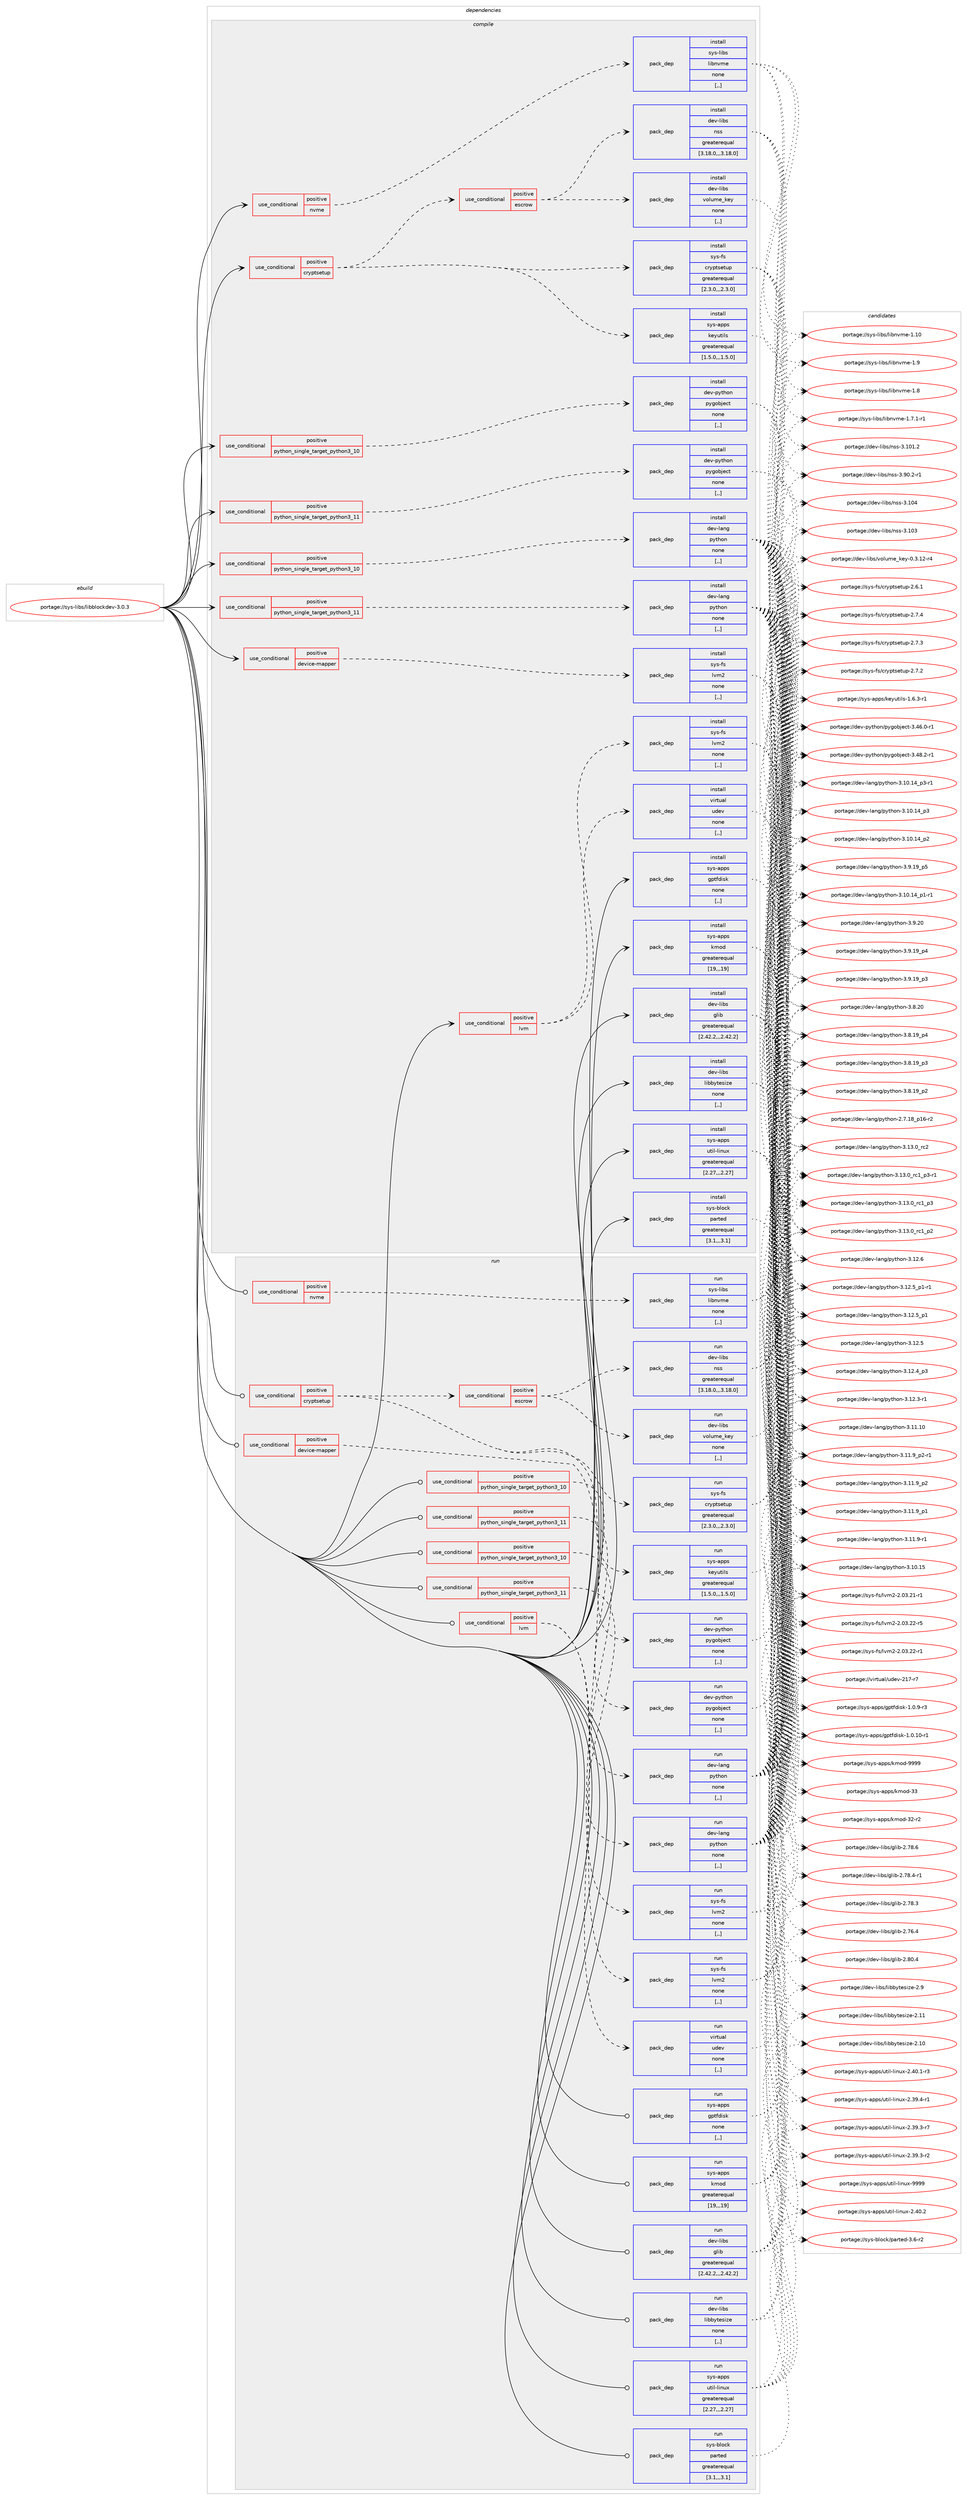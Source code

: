 digraph prolog {

# *************
# Graph options
# *************

newrank=true;
concentrate=true;
compound=true;
graph [rankdir=LR,fontname=Helvetica,fontsize=10,ranksep=1.5];#, ranksep=2.5, nodesep=0.2];
edge  [arrowhead=vee];
node  [fontname=Helvetica,fontsize=10];

# **********
# The ebuild
# **********

subgraph cluster_leftcol {
color=gray;
label=<<i>ebuild</i>>;
id [label="portage://sys-libs/libblockdev-3.0.3", color=red, width=4, href="../sys-libs/libblockdev-3.0.3.svg"];
}

# ****************
# The dependencies
# ****************

subgraph cluster_midcol {
color=gray;
label=<<i>dependencies</i>>;
subgraph cluster_compile {
fillcolor="#eeeeee";
style=filled;
label=<<i>compile</i>>;
subgraph cond251760 {
dependency952095 [label=<<TABLE BORDER="0" CELLBORDER="1" CELLSPACING="0" CELLPADDING="4"><TR><TD ROWSPAN="3" CELLPADDING="10">use_conditional</TD></TR><TR><TD>positive</TD></TR><TR><TD>cryptsetup</TD></TR></TABLE>>, shape=none, color=red];
subgraph cond251761 {
dependency952096 [label=<<TABLE BORDER="0" CELLBORDER="1" CELLSPACING="0" CELLPADDING="4"><TR><TD ROWSPAN="3" CELLPADDING="10">use_conditional</TD></TR><TR><TD>positive</TD></TR><TR><TD>escrow</TD></TR></TABLE>>, shape=none, color=red];
subgraph pack693602 {
dependency952097 [label=<<TABLE BORDER="0" CELLBORDER="1" CELLSPACING="0" CELLPADDING="4" WIDTH="220"><TR><TD ROWSPAN="6" CELLPADDING="30">pack_dep</TD></TR><TR><TD WIDTH="110">install</TD></TR><TR><TD>dev-libs</TD></TR><TR><TD>nss</TD></TR><TR><TD>greaterequal</TD></TR><TR><TD>[3.18.0,,,3.18.0]</TD></TR></TABLE>>, shape=none, color=blue];
}
dependency952096:e -> dependency952097:w [weight=20,style="dashed",arrowhead="vee"];
subgraph pack693603 {
dependency952098 [label=<<TABLE BORDER="0" CELLBORDER="1" CELLSPACING="0" CELLPADDING="4" WIDTH="220"><TR><TD ROWSPAN="6" CELLPADDING="30">pack_dep</TD></TR><TR><TD WIDTH="110">install</TD></TR><TR><TD>dev-libs</TD></TR><TR><TD>volume_key</TD></TR><TR><TD>none</TD></TR><TR><TD>[,,]</TD></TR></TABLE>>, shape=none, color=blue];
}
dependency952096:e -> dependency952098:w [weight=20,style="dashed",arrowhead="vee"];
}
dependency952095:e -> dependency952096:w [weight=20,style="dashed",arrowhead="vee"];
subgraph pack693604 {
dependency952099 [label=<<TABLE BORDER="0" CELLBORDER="1" CELLSPACING="0" CELLPADDING="4" WIDTH="220"><TR><TD ROWSPAN="6" CELLPADDING="30">pack_dep</TD></TR><TR><TD WIDTH="110">install</TD></TR><TR><TD>sys-apps</TD></TR><TR><TD>keyutils</TD></TR><TR><TD>greaterequal</TD></TR><TR><TD>[1.5.0,,,1.5.0]</TD></TR></TABLE>>, shape=none, color=blue];
}
dependency952095:e -> dependency952099:w [weight=20,style="dashed",arrowhead="vee"];
subgraph pack693605 {
dependency952100 [label=<<TABLE BORDER="0" CELLBORDER="1" CELLSPACING="0" CELLPADDING="4" WIDTH="220"><TR><TD ROWSPAN="6" CELLPADDING="30">pack_dep</TD></TR><TR><TD WIDTH="110">install</TD></TR><TR><TD>sys-fs</TD></TR><TR><TD>cryptsetup</TD></TR><TR><TD>greaterequal</TD></TR><TR><TD>[2.3.0,,,2.3.0]</TD></TR></TABLE>>, shape=none, color=blue];
}
dependency952095:e -> dependency952100:w [weight=20,style="dashed",arrowhead="vee"];
}
id:e -> dependency952095:w [weight=20,style="solid",arrowhead="vee"];
subgraph cond251762 {
dependency952101 [label=<<TABLE BORDER="0" CELLBORDER="1" CELLSPACING="0" CELLPADDING="4"><TR><TD ROWSPAN="3" CELLPADDING="10">use_conditional</TD></TR><TR><TD>positive</TD></TR><TR><TD>device-mapper</TD></TR></TABLE>>, shape=none, color=red];
subgraph pack693606 {
dependency952102 [label=<<TABLE BORDER="0" CELLBORDER="1" CELLSPACING="0" CELLPADDING="4" WIDTH="220"><TR><TD ROWSPAN="6" CELLPADDING="30">pack_dep</TD></TR><TR><TD WIDTH="110">install</TD></TR><TR><TD>sys-fs</TD></TR><TR><TD>lvm2</TD></TR><TR><TD>none</TD></TR><TR><TD>[,,]</TD></TR></TABLE>>, shape=none, color=blue];
}
dependency952101:e -> dependency952102:w [weight=20,style="dashed",arrowhead="vee"];
}
id:e -> dependency952101:w [weight=20,style="solid",arrowhead="vee"];
subgraph cond251763 {
dependency952103 [label=<<TABLE BORDER="0" CELLBORDER="1" CELLSPACING="0" CELLPADDING="4"><TR><TD ROWSPAN="3" CELLPADDING="10">use_conditional</TD></TR><TR><TD>positive</TD></TR><TR><TD>lvm</TD></TR></TABLE>>, shape=none, color=red];
subgraph pack693607 {
dependency952104 [label=<<TABLE BORDER="0" CELLBORDER="1" CELLSPACING="0" CELLPADDING="4" WIDTH="220"><TR><TD ROWSPAN="6" CELLPADDING="30">pack_dep</TD></TR><TR><TD WIDTH="110">install</TD></TR><TR><TD>sys-fs</TD></TR><TR><TD>lvm2</TD></TR><TR><TD>none</TD></TR><TR><TD>[,,]</TD></TR></TABLE>>, shape=none, color=blue];
}
dependency952103:e -> dependency952104:w [weight=20,style="dashed",arrowhead="vee"];
subgraph pack693608 {
dependency952105 [label=<<TABLE BORDER="0" CELLBORDER="1" CELLSPACING="0" CELLPADDING="4" WIDTH="220"><TR><TD ROWSPAN="6" CELLPADDING="30">pack_dep</TD></TR><TR><TD WIDTH="110">install</TD></TR><TR><TD>virtual</TD></TR><TR><TD>udev</TD></TR><TR><TD>none</TD></TR><TR><TD>[,,]</TD></TR></TABLE>>, shape=none, color=blue];
}
dependency952103:e -> dependency952105:w [weight=20,style="dashed",arrowhead="vee"];
}
id:e -> dependency952103:w [weight=20,style="solid",arrowhead="vee"];
subgraph cond251764 {
dependency952106 [label=<<TABLE BORDER="0" CELLBORDER="1" CELLSPACING="0" CELLPADDING="4"><TR><TD ROWSPAN="3" CELLPADDING="10">use_conditional</TD></TR><TR><TD>positive</TD></TR><TR><TD>nvme</TD></TR></TABLE>>, shape=none, color=red];
subgraph pack693609 {
dependency952107 [label=<<TABLE BORDER="0" CELLBORDER="1" CELLSPACING="0" CELLPADDING="4" WIDTH="220"><TR><TD ROWSPAN="6" CELLPADDING="30">pack_dep</TD></TR><TR><TD WIDTH="110">install</TD></TR><TR><TD>sys-libs</TD></TR><TR><TD>libnvme</TD></TR><TR><TD>none</TD></TR><TR><TD>[,,]</TD></TR></TABLE>>, shape=none, color=blue];
}
dependency952106:e -> dependency952107:w [weight=20,style="dashed",arrowhead="vee"];
}
id:e -> dependency952106:w [weight=20,style="solid",arrowhead="vee"];
subgraph cond251765 {
dependency952108 [label=<<TABLE BORDER="0" CELLBORDER="1" CELLSPACING="0" CELLPADDING="4"><TR><TD ROWSPAN="3" CELLPADDING="10">use_conditional</TD></TR><TR><TD>positive</TD></TR><TR><TD>python_single_target_python3_10</TD></TR></TABLE>>, shape=none, color=red];
subgraph pack693610 {
dependency952109 [label=<<TABLE BORDER="0" CELLBORDER="1" CELLSPACING="0" CELLPADDING="4" WIDTH="220"><TR><TD ROWSPAN="6" CELLPADDING="30">pack_dep</TD></TR><TR><TD WIDTH="110">install</TD></TR><TR><TD>dev-lang</TD></TR><TR><TD>python</TD></TR><TR><TD>none</TD></TR><TR><TD>[,,]</TD></TR></TABLE>>, shape=none, color=blue];
}
dependency952108:e -> dependency952109:w [weight=20,style="dashed",arrowhead="vee"];
}
id:e -> dependency952108:w [weight=20,style="solid",arrowhead="vee"];
subgraph cond251766 {
dependency952110 [label=<<TABLE BORDER="0" CELLBORDER="1" CELLSPACING="0" CELLPADDING="4"><TR><TD ROWSPAN="3" CELLPADDING="10">use_conditional</TD></TR><TR><TD>positive</TD></TR><TR><TD>python_single_target_python3_10</TD></TR></TABLE>>, shape=none, color=red];
subgraph pack693611 {
dependency952111 [label=<<TABLE BORDER="0" CELLBORDER="1" CELLSPACING="0" CELLPADDING="4" WIDTH="220"><TR><TD ROWSPAN="6" CELLPADDING="30">pack_dep</TD></TR><TR><TD WIDTH="110">install</TD></TR><TR><TD>dev-python</TD></TR><TR><TD>pygobject</TD></TR><TR><TD>none</TD></TR><TR><TD>[,,]</TD></TR></TABLE>>, shape=none, color=blue];
}
dependency952110:e -> dependency952111:w [weight=20,style="dashed",arrowhead="vee"];
}
id:e -> dependency952110:w [weight=20,style="solid",arrowhead="vee"];
subgraph cond251767 {
dependency952112 [label=<<TABLE BORDER="0" CELLBORDER="1" CELLSPACING="0" CELLPADDING="4"><TR><TD ROWSPAN="3" CELLPADDING="10">use_conditional</TD></TR><TR><TD>positive</TD></TR><TR><TD>python_single_target_python3_11</TD></TR></TABLE>>, shape=none, color=red];
subgraph pack693612 {
dependency952113 [label=<<TABLE BORDER="0" CELLBORDER="1" CELLSPACING="0" CELLPADDING="4" WIDTH="220"><TR><TD ROWSPAN="6" CELLPADDING="30">pack_dep</TD></TR><TR><TD WIDTH="110">install</TD></TR><TR><TD>dev-lang</TD></TR><TR><TD>python</TD></TR><TR><TD>none</TD></TR><TR><TD>[,,]</TD></TR></TABLE>>, shape=none, color=blue];
}
dependency952112:e -> dependency952113:w [weight=20,style="dashed",arrowhead="vee"];
}
id:e -> dependency952112:w [weight=20,style="solid",arrowhead="vee"];
subgraph cond251768 {
dependency952114 [label=<<TABLE BORDER="0" CELLBORDER="1" CELLSPACING="0" CELLPADDING="4"><TR><TD ROWSPAN="3" CELLPADDING="10">use_conditional</TD></TR><TR><TD>positive</TD></TR><TR><TD>python_single_target_python3_11</TD></TR></TABLE>>, shape=none, color=red];
subgraph pack693613 {
dependency952115 [label=<<TABLE BORDER="0" CELLBORDER="1" CELLSPACING="0" CELLPADDING="4" WIDTH="220"><TR><TD ROWSPAN="6" CELLPADDING="30">pack_dep</TD></TR><TR><TD WIDTH="110">install</TD></TR><TR><TD>dev-python</TD></TR><TR><TD>pygobject</TD></TR><TR><TD>none</TD></TR><TR><TD>[,,]</TD></TR></TABLE>>, shape=none, color=blue];
}
dependency952114:e -> dependency952115:w [weight=20,style="dashed",arrowhead="vee"];
}
id:e -> dependency952114:w [weight=20,style="solid",arrowhead="vee"];
subgraph pack693614 {
dependency952116 [label=<<TABLE BORDER="0" CELLBORDER="1" CELLSPACING="0" CELLPADDING="4" WIDTH="220"><TR><TD ROWSPAN="6" CELLPADDING="30">pack_dep</TD></TR><TR><TD WIDTH="110">install</TD></TR><TR><TD>dev-libs</TD></TR><TR><TD>glib</TD></TR><TR><TD>greaterequal</TD></TR><TR><TD>[2.42.2,,,2.42.2]</TD></TR></TABLE>>, shape=none, color=blue];
}
id:e -> dependency952116:w [weight=20,style="solid",arrowhead="vee"];
subgraph pack693615 {
dependency952117 [label=<<TABLE BORDER="0" CELLBORDER="1" CELLSPACING="0" CELLPADDING="4" WIDTH="220"><TR><TD ROWSPAN="6" CELLPADDING="30">pack_dep</TD></TR><TR><TD WIDTH="110">install</TD></TR><TR><TD>dev-libs</TD></TR><TR><TD>libbytesize</TD></TR><TR><TD>none</TD></TR><TR><TD>[,,]</TD></TR></TABLE>>, shape=none, color=blue];
}
id:e -> dependency952117:w [weight=20,style="solid",arrowhead="vee"];
subgraph pack693616 {
dependency952118 [label=<<TABLE BORDER="0" CELLBORDER="1" CELLSPACING="0" CELLPADDING="4" WIDTH="220"><TR><TD ROWSPAN="6" CELLPADDING="30">pack_dep</TD></TR><TR><TD WIDTH="110">install</TD></TR><TR><TD>sys-apps</TD></TR><TR><TD>gptfdisk</TD></TR><TR><TD>none</TD></TR><TR><TD>[,,]</TD></TR></TABLE>>, shape=none, color=blue];
}
id:e -> dependency952118:w [weight=20,style="solid",arrowhead="vee"];
subgraph pack693617 {
dependency952119 [label=<<TABLE BORDER="0" CELLBORDER="1" CELLSPACING="0" CELLPADDING="4" WIDTH="220"><TR><TD ROWSPAN="6" CELLPADDING="30">pack_dep</TD></TR><TR><TD WIDTH="110">install</TD></TR><TR><TD>sys-apps</TD></TR><TR><TD>kmod</TD></TR><TR><TD>greaterequal</TD></TR><TR><TD>[19,,,19]</TD></TR></TABLE>>, shape=none, color=blue];
}
id:e -> dependency952119:w [weight=20,style="solid",arrowhead="vee"];
subgraph pack693618 {
dependency952120 [label=<<TABLE BORDER="0" CELLBORDER="1" CELLSPACING="0" CELLPADDING="4" WIDTH="220"><TR><TD ROWSPAN="6" CELLPADDING="30">pack_dep</TD></TR><TR><TD WIDTH="110">install</TD></TR><TR><TD>sys-apps</TD></TR><TR><TD>util-linux</TD></TR><TR><TD>greaterequal</TD></TR><TR><TD>[2.27,,,2.27]</TD></TR></TABLE>>, shape=none, color=blue];
}
id:e -> dependency952120:w [weight=20,style="solid",arrowhead="vee"];
subgraph pack693619 {
dependency952121 [label=<<TABLE BORDER="0" CELLBORDER="1" CELLSPACING="0" CELLPADDING="4" WIDTH="220"><TR><TD ROWSPAN="6" CELLPADDING="30">pack_dep</TD></TR><TR><TD WIDTH="110">install</TD></TR><TR><TD>sys-block</TD></TR><TR><TD>parted</TD></TR><TR><TD>greaterequal</TD></TR><TR><TD>[3.1,,,3.1]</TD></TR></TABLE>>, shape=none, color=blue];
}
id:e -> dependency952121:w [weight=20,style="solid",arrowhead="vee"];
}
subgraph cluster_compileandrun {
fillcolor="#eeeeee";
style=filled;
label=<<i>compile and run</i>>;
}
subgraph cluster_run {
fillcolor="#eeeeee";
style=filled;
label=<<i>run</i>>;
subgraph cond251769 {
dependency952122 [label=<<TABLE BORDER="0" CELLBORDER="1" CELLSPACING="0" CELLPADDING="4"><TR><TD ROWSPAN="3" CELLPADDING="10">use_conditional</TD></TR><TR><TD>positive</TD></TR><TR><TD>cryptsetup</TD></TR></TABLE>>, shape=none, color=red];
subgraph cond251770 {
dependency952123 [label=<<TABLE BORDER="0" CELLBORDER="1" CELLSPACING="0" CELLPADDING="4"><TR><TD ROWSPAN="3" CELLPADDING="10">use_conditional</TD></TR><TR><TD>positive</TD></TR><TR><TD>escrow</TD></TR></TABLE>>, shape=none, color=red];
subgraph pack693620 {
dependency952124 [label=<<TABLE BORDER="0" CELLBORDER="1" CELLSPACING="0" CELLPADDING="4" WIDTH="220"><TR><TD ROWSPAN="6" CELLPADDING="30">pack_dep</TD></TR><TR><TD WIDTH="110">run</TD></TR><TR><TD>dev-libs</TD></TR><TR><TD>nss</TD></TR><TR><TD>greaterequal</TD></TR><TR><TD>[3.18.0,,,3.18.0]</TD></TR></TABLE>>, shape=none, color=blue];
}
dependency952123:e -> dependency952124:w [weight=20,style="dashed",arrowhead="vee"];
subgraph pack693621 {
dependency952125 [label=<<TABLE BORDER="0" CELLBORDER="1" CELLSPACING="0" CELLPADDING="4" WIDTH="220"><TR><TD ROWSPAN="6" CELLPADDING="30">pack_dep</TD></TR><TR><TD WIDTH="110">run</TD></TR><TR><TD>dev-libs</TD></TR><TR><TD>volume_key</TD></TR><TR><TD>none</TD></TR><TR><TD>[,,]</TD></TR></TABLE>>, shape=none, color=blue];
}
dependency952123:e -> dependency952125:w [weight=20,style="dashed",arrowhead="vee"];
}
dependency952122:e -> dependency952123:w [weight=20,style="dashed",arrowhead="vee"];
subgraph pack693622 {
dependency952126 [label=<<TABLE BORDER="0" CELLBORDER="1" CELLSPACING="0" CELLPADDING="4" WIDTH="220"><TR><TD ROWSPAN="6" CELLPADDING="30">pack_dep</TD></TR><TR><TD WIDTH="110">run</TD></TR><TR><TD>sys-apps</TD></TR><TR><TD>keyutils</TD></TR><TR><TD>greaterequal</TD></TR><TR><TD>[1.5.0,,,1.5.0]</TD></TR></TABLE>>, shape=none, color=blue];
}
dependency952122:e -> dependency952126:w [weight=20,style="dashed",arrowhead="vee"];
subgraph pack693623 {
dependency952127 [label=<<TABLE BORDER="0" CELLBORDER="1" CELLSPACING="0" CELLPADDING="4" WIDTH="220"><TR><TD ROWSPAN="6" CELLPADDING="30">pack_dep</TD></TR><TR><TD WIDTH="110">run</TD></TR><TR><TD>sys-fs</TD></TR><TR><TD>cryptsetup</TD></TR><TR><TD>greaterequal</TD></TR><TR><TD>[2.3.0,,,2.3.0]</TD></TR></TABLE>>, shape=none, color=blue];
}
dependency952122:e -> dependency952127:w [weight=20,style="dashed",arrowhead="vee"];
}
id:e -> dependency952122:w [weight=20,style="solid",arrowhead="odot"];
subgraph cond251771 {
dependency952128 [label=<<TABLE BORDER="0" CELLBORDER="1" CELLSPACING="0" CELLPADDING="4"><TR><TD ROWSPAN="3" CELLPADDING="10">use_conditional</TD></TR><TR><TD>positive</TD></TR><TR><TD>device-mapper</TD></TR></TABLE>>, shape=none, color=red];
subgraph pack693624 {
dependency952129 [label=<<TABLE BORDER="0" CELLBORDER="1" CELLSPACING="0" CELLPADDING="4" WIDTH="220"><TR><TD ROWSPAN="6" CELLPADDING="30">pack_dep</TD></TR><TR><TD WIDTH="110">run</TD></TR><TR><TD>sys-fs</TD></TR><TR><TD>lvm2</TD></TR><TR><TD>none</TD></TR><TR><TD>[,,]</TD></TR></TABLE>>, shape=none, color=blue];
}
dependency952128:e -> dependency952129:w [weight=20,style="dashed",arrowhead="vee"];
}
id:e -> dependency952128:w [weight=20,style="solid",arrowhead="odot"];
subgraph cond251772 {
dependency952130 [label=<<TABLE BORDER="0" CELLBORDER="1" CELLSPACING="0" CELLPADDING="4"><TR><TD ROWSPAN="3" CELLPADDING="10">use_conditional</TD></TR><TR><TD>positive</TD></TR><TR><TD>lvm</TD></TR></TABLE>>, shape=none, color=red];
subgraph pack693625 {
dependency952131 [label=<<TABLE BORDER="0" CELLBORDER="1" CELLSPACING="0" CELLPADDING="4" WIDTH="220"><TR><TD ROWSPAN="6" CELLPADDING="30">pack_dep</TD></TR><TR><TD WIDTH="110">run</TD></TR><TR><TD>sys-fs</TD></TR><TR><TD>lvm2</TD></TR><TR><TD>none</TD></TR><TR><TD>[,,]</TD></TR></TABLE>>, shape=none, color=blue];
}
dependency952130:e -> dependency952131:w [weight=20,style="dashed",arrowhead="vee"];
subgraph pack693626 {
dependency952132 [label=<<TABLE BORDER="0" CELLBORDER="1" CELLSPACING="0" CELLPADDING="4" WIDTH="220"><TR><TD ROWSPAN="6" CELLPADDING="30">pack_dep</TD></TR><TR><TD WIDTH="110">run</TD></TR><TR><TD>virtual</TD></TR><TR><TD>udev</TD></TR><TR><TD>none</TD></TR><TR><TD>[,,]</TD></TR></TABLE>>, shape=none, color=blue];
}
dependency952130:e -> dependency952132:w [weight=20,style="dashed",arrowhead="vee"];
}
id:e -> dependency952130:w [weight=20,style="solid",arrowhead="odot"];
subgraph cond251773 {
dependency952133 [label=<<TABLE BORDER="0" CELLBORDER="1" CELLSPACING="0" CELLPADDING="4"><TR><TD ROWSPAN="3" CELLPADDING="10">use_conditional</TD></TR><TR><TD>positive</TD></TR><TR><TD>nvme</TD></TR></TABLE>>, shape=none, color=red];
subgraph pack693627 {
dependency952134 [label=<<TABLE BORDER="0" CELLBORDER="1" CELLSPACING="0" CELLPADDING="4" WIDTH="220"><TR><TD ROWSPAN="6" CELLPADDING="30">pack_dep</TD></TR><TR><TD WIDTH="110">run</TD></TR><TR><TD>sys-libs</TD></TR><TR><TD>libnvme</TD></TR><TR><TD>none</TD></TR><TR><TD>[,,]</TD></TR></TABLE>>, shape=none, color=blue];
}
dependency952133:e -> dependency952134:w [weight=20,style="dashed",arrowhead="vee"];
}
id:e -> dependency952133:w [weight=20,style="solid",arrowhead="odot"];
subgraph cond251774 {
dependency952135 [label=<<TABLE BORDER="0" CELLBORDER="1" CELLSPACING="0" CELLPADDING="4"><TR><TD ROWSPAN="3" CELLPADDING="10">use_conditional</TD></TR><TR><TD>positive</TD></TR><TR><TD>python_single_target_python3_10</TD></TR></TABLE>>, shape=none, color=red];
subgraph pack693628 {
dependency952136 [label=<<TABLE BORDER="0" CELLBORDER="1" CELLSPACING="0" CELLPADDING="4" WIDTH="220"><TR><TD ROWSPAN="6" CELLPADDING="30">pack_dep</TD></TR><TR><TD WIDTH="110">run</TD></TR><TR><TD>dev-lang</TD></TR><TR><TD>python</TD></TR><TR><TD>none</TD></TR><TR><TD>[,,]</TD></TR></TABLE>>, shape=none, color=blue];
}
dependency952135:e -> dependency952136:w [weight=20,style="dashed",arrowhead="vee"];
}
id:e -> dependency952135:w [weight=20,style="solid",arrowhead="odot"];
subgraph cond251775 {
dependency952137 [label=<<TABLE BORDER="0" CELLBORDER="1" CELLSPACING="0" CELLPADDING="4"><TR><TD ROWSPAN="3" CELLPADDING="10">use_conditional</TD></TR><TR><TD>positive</TD></TR><TR><TD>python_single_target_python3_10</TD></TR></TABLE>>, shape=none, color=red];
subgraph pack693629 {
dependency952138 [label=<<TABLE BORDER="0" CELLBORDER="1" CELLSPACING="0" CELLPADDING="4" WIDTH="220"><TR><TD ROWSPAN="6" CELLPADDING="30">pack_dep</TD></TR><TR><TD WIDTH="110">run</TD></TR><TR><TD>dev-python</TD></TR><TR><TD>pygobject</TD></TR><TR><TD>none</TD></TR><TR><TD>[,,]</TD></TR></TABLE>>, shape=none, color=blue];
}
dependency952137:e -> dependency952138:w [weight=20,style="dashed",arrowhead="vee"];
}
id:e -> dependency952137:w [weight=20,style="solid",arrowhead="odot"];
subgraph cond251776 {
dependency952139 [label=<<TABLE BORDER="0" CELLBORDER="1" CELLSPACING="0" CELLPADDING="4"><TR><TD ROWSPAN="3" CELLPADDING="10">use_conditional</TD></TR><TR><TD>positive</TD></TR><TR><TD>python_single_target_python3_11</TD></TR></TABLE>>, shape=none, color=red];
subgraph pack693630 {
dependency952140 [label=<<TABLE BORDER="0" CELLBORDER="1" CELLSPACING="0" CELLPADDING="4" WIDTH="220"><TR><TD ROWSPAN="6" CELLPADDING="30">pack_dep</TD></TR><TR><TD WIDTH="110">run</TD></TR><TR><TD>dev-lang</TD></TR><TR><TD>python</TD></TR><TR><TD>none</TD></TR><TR><TD>[,,]</TD></TR></TABLE>>, shape=none, color=blue];
}
dependency952139:e -> dependency952140:w [weight=20,style="dashed",arrowhead="vee"];
}
id:e -> dependency952139:w [weight=20,style="solid",arrowhead="odot"];
subgraph cond251777 {
dependency952141 [label=<<TABLE BORDER="0" CELLBORDER="1" CELLSPACING="0" CELLPADDING="4"><TR><TD ROWSPAN="3" CELLPADDING="10">use_conditional</TD></TR><TR><TD>positive</TD></TR><TR><TD>python_single_target_python3_11</TD></TR></TABLE>>, shape=none, color=red];
subgraph pack693631 {
dependency952142 [label=<<TABLE BORDER="0" CELLBORDER="1" CELLSPACING="0" CELLPADDING="4" WIDTH="220"><TR><TD ROWSPAN="6" CELLPADDING="30">pack_dep</TD></TR><TR><TD WIDTH="110">run</TD></TR><TR><TD>dev-python</TD></TR><TR><TD>pygobject</TD></TR><TR><TD>none</TD></TR><TR><TD>[,,]</TD></TR></TABLE>>, shape=none, color=blue];
}
dependency952141:e -> dependency952142:w [weight=20,style="dashed",arrowhead="vee"];
}
id:e -> dependency952141:w [weight=20,style="solid",arrowhead="odot"];
subgraph pack693632 {
dependency952143 [label=<<TABLE BORDER="0" CELLBORDER="1" CELLSPACING="0" CELLPADDING="4" WIDTH="220"><TR><TD ROWSPAN="6" CELLPADDING="30">pack_dep</TD></TR><TR><TD WIDTH="110">run</TD></TR><TR><TD>dev-libs</TD></TR><TR><TD>glib</TD></TR><TR><TD>greaterequal</TD></TR><TR><TD>[2.42.2,,,2.42.2]</TD></TR></TABLE>>, shape=none, color=blue];
}
id:e -> dependency952143:w [weight=20,style="solid",arrowhead="odot"];
subgraph pack693633 {
dependency952144 [label=<<TABLE BORDER="0" CELLBORDER="1" CELLSPACING="0" CELLPADDING="4" WIDTH="220"><TR><TD ROWSPAN="6" CELLPADDING="30">pack_dep</TD></TR><TR><TD WIDTH="110">run</TD></TR><TR><TD>dev-libs</TD></TR><TR><TD>libbytesize</TD></TR><TR><TD>none</TD></TR><TR><TD>[,,]</TD></TR></TABLE>>, shape=none, color=blue];
}
id:e -> dependency952144:w [weight=20,style="solid",arrowhead="odot"];
subgraph pack693634 {
dependency952145 [label=<<TABLE BORDER="0" CELLBORDER="1" CELLSPACING="0" CELLPADDING="4" WIDTH="220"><TR><TD ROWSPAN="6" CELLPADDING="30">pack_dep</TD></TR><TR><TD WIDTH="110">run</TD></TR><TR><TD>sys-apps</TD></TR><TR><TD>gptfdisk</TD></TR><TR><TD>none</TD></TR><TR><TD>[,,]</TD></TR></TABLE>>, shape=none, color=blue];
}
id:e -> dependency952145:w [weight=20,style="solid",arrowhead="odot"];
subgraph pack693635 {
dependency952146 [label=<<TABLE BORDER="0" CELLBORDER="1" CELLSPACING="0" CELLPADDING="4" WIDTH="220"><TR><TD ROWSPAN="6" CELLPADDING="30">pack_dep</TD></TR><TR><TD WIDTH="110">run</TD></TR><TR><TD>sys-apps</TD></TR><TR><TD>kmod</TD></TR><TR><TD>greaterequal</TD></TR><TR><TD>[19,,,19]</TD></TR></TABLE>>, shape=none, color=blue];
}
id:e -> dependency952146:w [weight=20,style="solid",arrowhead="odot"];
subgraph pack693636 {
dependency952147 [label=<<TABLE BORDER="0" CELLBORDER="1" CELLSPACING="0" CELLPADDING="4" WIDTH="220"><TR><TD ROWSPAN="6" CELLPADDING="30">pack_dep</TD></TR><TR><TD WIDTH="110">run</TD></TR><TR><TD>sys-apps</TD></TR><TR><TD>util-linux</TD></TR><TR><TD>greaterequal</TD></TR><TR><TD>[2.27,,,2.27]</TD></TR></TABLE>>, shape=none, color=blue];
}
id:e -> dependency952147:w [weight=20,style="solid",arrowhead="odot"];
subgraph pack693637 {
dependency952148 [label=<<TABLE BORDER="0" CELLBORDER="1" CELLSPACING="0" CELLPADDING="4" WIDTH="220"><TR><TD ROWSPAN="6" CELLPADDING="30">pack_dep</TD></TR><TR><TD WIDTH="110">run</TD></TR><TR><TD>sys-block</TD></TR><TR><TD>parted</TD></TR><TR><TD>greaterequal</TD></TR><TR><TD>[3.1,,,3.1]</TD></TR></TABLE>>, shape=none, color=blue];
}
id:e -> dependency952148:w [weight=20,style="solid",arrowhead="odot"];
}
}

# **************
# The candidates
# **************

subgraph cluster_choices {
rank=same;
color=gray;
label=<<i>candidates</i>>;

subgraph choice693602 {
color=black;
nodesep=1;
choice100101118451081059811547110115115455146494852 [label="portage://dev-libs/nss-3.104", color=red, width=4,href="../dev-libs/nss-3.104.svg"];
choice100101118451081059811547110115115455146494851 [label="portage://dev-libs/nss-3.103", color=red, width=4,href="../dev-libs/nss-3.103.svg"];
choice1001011184510810598115471101151154551464948494650 [label="portage://dev-libs/nss-3.101.2", color=red, width=4,href="../dev-libs/nss-3.101.2.svg"];
choice100101118451081059811547110115115455146574846504511449 [label="portage://dev-libs/nss-3.90.2-r1", color=red, width=4,href="../dev-libs/nss-3.90.2-r1.svg"];
dependency952097:e -> choice100101118451081059811547110115115455146494852:w [style=dotted,weight="100"];
dependency952097:e -> choice100101118451081059811547110115115455146494851:w [style=dotted,weight="100"];
dependency952097:e -> choice1001011184510810598115471101151154551464948494650:w [style=dotted,weight="100"];
dependency952097:e -> choice100101118451081059811547110115115455146574846504511449:w [style=dotted,weight="100"];
}
subgraph choice693603 {
color=black;
nodesep=1;
choice10010111845108105981154711811110811710910195107101121454846514649504511452 [label="portage://dev-libs/volume_key-0.3.12-r4", color=red, width=4,href="../dev-libs/volume_key-0.3.12-r4.svg"];
dependency952098:e -> choice10010111845108105981154711811110811710910195107101121454846514649504511452:w [style=dotted,weight="100"];
}
subgraph choice693604 {
color=black;
nodesep=1;
choice1151211154597112112115471071011211171161051081154549465446514511449 [label="portage://sys-apps/keyutils-1.6.3-r1", color=red, width=4,href="../sys-apps/keyutils-1.6.3-r1.svg"];
dependency952099:e -> choice1151211154597112112115471071011211171161051081154549465446514511449:w [style=dotted,weight="100"];
}
subgraph choice693605 {
color=black;
nodesep=1;
choice115121115451021154799114121112116115101116117112455046554652 [label="portage://sys-fs/cryptsetup-2.7.4", color=red, width=4,href="../sys-fs/cryptsetup-2.7.4.svg"];
choice115121115451021154799114121112116115101116117112455046554651 [label="portage://sys-fs/cryptsetup-2.7.3", color=red, width=4,href="../sys-fs/cryptsetup-2.7.3.svg"];
choice115121115451021154799114121112116115101116117112455046554650 [label="portage://sys-fs/cryptsetup-2.7.2", color=red, width=4,href="../sys-fs/cryptsetup-2.7.2.svg"];
choice115121115451021154799114121112116115101116117112455046544649 [label="portage://sys-fs/cryptsetup-2.6.1", color=red, width=4,href="../sys-fs/cryptsetup-2.6.1.svg"];
dependency952100:e -> choice115121115451021154799114121112116115101116117112455046554652:w [style=dotted,weight="100"];
dependency952100:e -> choice115121115451021154799114121112116115101116117112455046554651:w [style=dotted,weight="100"];
dependency952100:e -> choice115121115451021154799114121112116115101116117112455046554650:w [style=dotted,weight="100"];
dependency952100:e -> choice115121115451021154799114121112116115101116117112455046544649:w [style=dotted,weight="100"];
}
subgraph choice693606 {
color=black;
nodesep=1;
choice11512111545102115471081181095045504648514650504511453 [label="portage://sys-fs/lvm2-2.03.22-r5", color=red, width=4,href="../sys-fs/lvm2-2.03.22-r5.svg"];
choice11512111545102115471081181095045504648514650504511449 [label="portage://sys-fs/lvm2-2.03.22-r1", color=red, width=4,href="../sys-fs/lvm2-2.03.22-r1.svg"];
choice11512111545102115471081181095045504648514650494511449 [label="portage://sys-fs/lvm2-2.03.21-r1", color=red, width=4,href="../sys-fs/lvm2-2.03.21-r1.svg"];
dependency952102:e -> choice11512111545102115471081181095045504648514650504511453:w [style=dotted,weight="100"];
dependency952102:e -> choice11512111545102115471081181095045504648514650504511449:w [style=dotted,weight="100"];
dependency952102:e -> choice11512111545102115471081181095045504648514650494511449:w [style=dotted,weight="100"];
}
subgraph choice693607 {
color=black;
nodesep=1;
choice11512111545102115471081181095045504648514650504511453 [label="portage://sys-fs/lvm2-2.03.22-r5", color=red, width=4,href="../sys-fs/lvm2-2.03.22-r5.svg"];
choice11512111545102115471081181095045504648514650504511449 [label="portage://sys-fs/lvm2-2.03.22-r1", color=red, width=4,href="../sys-fs/lvm2-2.03.22-r1.svg"];
choice11512111545102115471081181095045504648514650494511449 [label="portage://sys-fs/lvm2-2.03.21-r1", color=red, width=4,href="../sys-fs/lvm2-2.03.21-r1.svg"];
dependency952104:e -> choice11512111545102115471081181095045504648514650504511453:w [style=dotted,weight="100"];
dependency952104:e -> choice11512111545102115471081181095045504648514650504511449:w [style=dotted,weight="100"];
dependency952104:e -> choice11512111545102115471081181095045504648514650494511449:w [style=dotted,weight="100"];
}
subgraph choice693608 {
color=black;
nodesep=1;
choice1181051141161179710847117100101118455049554511455 [label="portage://virtual/udev-217-r7", color=red, width=4,href="../virtual/udev-217-r7.svg"];
dependency952105:e -> choice1181051141161179710847117100101118455049554511455:w [style=dotted,weight="100"];
}
subgraph choice693609 {
color=black;
nodesep=1;
choice115121115451081059811547108105981101181091014549464948 [label="portage://sys-libs/libnvme-1.10", color=red, width=4,href="../sys-libs/libnvme-1.10.svg"];
choice1151211154510810598115471081059811011810910145494657 [label="portage://sys-libs/libnvme-1.9", color=red, width=4,href="../sys-libs/libnvme-1.9.svg"];
choice1151211154510810598115471081059811011810910145494656 [label="portage://sys-libs/libnvme-1.8", color=red, width=4,href="../sys-libs/libnvme-1.8.svg"];
choice115121115451081059811547108105981101181091014549465546494511449 [label="portage://sys-libs/libnvme-1.7.1-r1", color=red, width=4,href="../sys-libs/libnvme-1.7.1-r1.svg"];
dependency952107:e -> choice115121115451081059811547108105981101181091014549464948:w [style=dotted,weight="100"];
dependency952107:e -> choice1151211154510810598115471081059811011810910145494657:w [style=dotted,weight="100"];
dependency952107:e -> choice1151211154510810598115471081059811011810910145494656:w [style=dotted,weight="100"];
dependency952107:e -> choice115121115451081059811547108105981101181091014549465546494511449:w [style=dotted,weight="100"];
}
subgraph choice693610 {
color=black;
nodesep=1;
choice10010111845108971101034711212111610411111045514649514648951149950 [label="portage://dev-lang/python-3.13.0_rc2", color=red, width=4,href="../dev-lang/python-3.13.0_rc2.svg"];
choice1001011184510897110103471121211161041111104551464951464895114994995112514511449 [label="portage://dev-lang/python-3.13.0_rc1_p3-r1", color=red, width=4,href="../dev-lang/python-3.13.0_rc1_p3-r1.svg"];
choice100101118451089711010347112121116104111110455146495146489511499499511251 [label="portage://dev-lang/python-3.13.0_rc1_p3", color=red, width=4,href="../dev-lang/python-3.13.0_rc1_p3.svg"];
choice100101118451089711010347112121116104111110455146495146489511499499511250 [label="portage://dev-lang/python-3.13.0_rc1_p2", color=red, width=4,href="../dev-lang/python-3.13.0_rc1_p2.svg"];
choice10010111845108971101034711212111610411111045514649504654 [label="portage://dev-lang/python-3.12.6", color=red, width=4,href="../dev-lang/python-3.12.6.svg"];
choice1001011184510897110103471121211161041111104551464950465395112494511449 [label="portage://dev-lang/python-3.12.5_p1-r1", color=red, width=4,href="../dev-lang/python-3.12.5_p1-r1.svg"];
choice100101118451089711010347112121116104111110455146495046539511249 [label="portage://dev-lang/python-3.12.5_p1", color=red, width=4,href="../dev-lang/python-3.12.5_p1.svg"];
choice10010111845108971101034711212111610411111045514649504653 [label="portage://dev-lang/python-3.12.5", color=red, width=4,href="../dev-lang/python-3.12.5.svg"];
choice100101118451089711010347112121116104111110455146495046529511251 [label="portage://dev-lang/python-3.12.4_p3", color=red, width=4,href="../dev-lang/python-3.12.4_p3.svg"];
choice100101118451089711010347112121116104111110455146495046514511449 [label="portage://dev-lang/python-3.12.3-r1", color=red, width=4,href="../dev-lang/python-3.12.3-r1.svg"];
choice1001011184510897110103471121211161041111104551464949464948 [label="portage://dev-lang/python-3.11.10", color=red, width=4,href="../dev-lang/python-3.11.10.svg"];
choice1001011184510897110103471121211161041111104551464949465795112504511449 [label="portage://dev-lang/python-3.11.9_p2-r1", color=red, width=4,href="../dev-lang/python-3.11.9_p2-r1.svg"];
choice100101118451089711010347112121116104111110455146494946579511250 [label="portage://dev-lang/python-3.11.9_p2", color=red, width=4,href="../dev-lang/python-3.11.9_p2.svg"];
choice100101118451089711010347112121116104111110455146494946579511249 [label="portage://dev-lang/python-3.11.9_p1", color=red, width=4,href="../dev-lang/python-3.11.9_p1.svg"];
choice100101118451089711010347112121116104111110455146494946574511449 [label="portage://dev-lang/python-3.11.9-r1", color=red, width=4,href="../dev-lang/python-3.11.9-r1.svg"];
choice1001011184510897110103471121211161041111104551464948464953 [label="portage://dev-lang/python-3.10.15", color=red, width=4,href="../dev-lang/python-3.10.15.svg"];
choice100101118451089711010347112121116104111110455146494846495295112514511449 [label="portage://dev-lang/python-3.10.14_p3-r1", color=red, width=4,href="../dev-lang/python-3.10.14_p3-r1.svg"];
choice10010111845108971101034711212111610411111045514649484649529511251 [label="portage://dev-lang/python-3.10.14_p3", color=red, width=4,href="../dev-lang/python-3.10.14_p3.svg"];
choice10010111845108971101034711212111610411111045514649484649529511250 [label="portage://dev-lang/python-3.10.14_p2", color=red, width=4,href="../dev-lang/python-3.10.14_p2.svg"];
choice100101118451089711010347112121116104111110455146494846495295112494511449 [label="portage://dev-lang/python-3.10.14_p1-r1", color=red, width=4,href="../dev-lang/python-3.10.14_p1-r1.svg"];
choice10010111845108971101034711212111610411111045514657465048 [label="portage://dev-lang/python-3.9.20", color=red, width=4,href="../dev-lang/python-3.9.20.svg"];
choice100101118451089711010347112121116104111110455146574649579511253 [label="portage://dev-lang/python-3.9.19_p5", color=red, width=4,href="../dev-lang/python-3.9.19_p5.svg"];
choice100101118451089711010347112121116104111110455146574649579511252 [label="portage://dev-lang/python-3.9.19_p4", color=red, width=4,href="../dev-lang/python-3.9.19_p4.svg"];
choice100101118451089711010347112121116104111110455146574649579511251 [label="portage://dev-lang/python-3.9.19_p3", color=red, width=4,href="../dev-lang/python-3.9.19_p3.svg"];
choice10010111845108971101034711212111610411111045514656465048 [label="portage://dev-lang/python-3.8.20", color=red, width=4,href="../dev-lang/python-3.8.20.svg"];
choice100101118451089711010347112121116104111110455146564649579511252 [label="portage://dev-lang/python-3.8.19_p4", color=red, width=4,href="../dev-lang/python-3.8.19_p4.svg"];
choice100101118451089711010347112121116104111110455146564649579511251 [label="portage://dev-lang/python-3.8.19_p3", color=red, width=4,href="../dev-lang/python-3.8.19_p3.svg"];
choice100101118451089711010347112121116104111110455146564649579511250 [label="portage://dev-lang/python-3.8.19_p2", color=red, width=4,href="../dev-lang/python-3.8.19_p2.svg"];
choice100101118451089711010347112121116104111110455046554649569511249544511450 [label="portage://dev-lang/python-2.7.18_p16-r2", color=red, width=4,href="../dev-lang/python-2.7.18_p16-r2.svg"];
dependency952109:e -> choice10010111845108971101034711212111610411111045514649514648951149950:w [style=dotted,weight="100"];
dependency952109:e -> choice1001011184510897110103471121211161041111104551464951464895114994995112514511449:w [style=dotted,weight="100"];
dependency952109:e -> choice100101118451089711010347112121116104111110455146495146489511499499511251:w [style=dotted,weight="100"];
dependency952109:e -> choice100101118451089711010347112121116104111110455146495146489511499499511250:w [style=dotted,weight="100"];
dependency952109:e -> choice10010111845108971101034711212111610411111045514649504654:w [style=dotted,weight="100"];
dependency952109:e -> choice1001011184510897110103471121211161041111104551464950465395112494511449:w [style=dotted,weight="100"];
dependency952109:e -> choice100101118451089711010347112121116104111110455146495046539511249:w [style=dotted,weight="100"];
dependency952109:e -> choice10010111845108971101034711212111610411111045514649504653:w [style=dotted,weight="100"];
dependency952109:e -> choice100101118451089711010347112121116104111110455146495046529511251:w [style=dotted,weight="100"];
dependency952109:e -> choice100101118451089711010347112121116104111110455146495046514511449:w [style=dotted,weight="100"];
dependency952109:e -> choice1001011184510897110103471121211161041111104551464949464948:w [style=dotted,weight="100"];
dependency952109:e -> choice1001011184510897110103471121211161041111104551464949465795112504511449:w [style=dotted,weight="100"];
dependency952109:e -> choice100101118451089711010347112121116104111110455146494946579511250:w [style=dotted,weight="100"];
dependency952109:e -> choice100101118451089711010347112121116104111110455146494946579511249:w [style=dotted,weight="100"];
dependency952109:e -> choice100101118451089711010347112121116104111110455146494946574511449:w [style=dotted,weight="100"];
dependency952109:e -> choice1001011184510897110103471121211161041111104551464948464953:w [style=dotted,weight="100"];
dependency952109:e -> choice100101118451089711010347112121116104111110455146494846495295112514511449:w [style=dotted,weight="100"];
dependency952109:e -> choice10010111845108971101034711212111610411111045514649484649529511251:w [style=dotted,weight="100"];
dependency952109:e -> choice10010111845108971101034711212111610411111045514649484649529511250:w [style=dotted,weight="100"];
dependency952109:e -> choice100101118451089711010347112121116104111110455146494846495295112494511449:w [style=dotted,weight="100"];
dependency952109:e -> choice10010111845108971101034711212111610411111045514657465048:w [style=dotted,weight="100"];
dependency952109:e -> choice100101118451089711010347112121116104111110455146574649579511253:w [style=dotted,weight="100"];
dependency952109:e -> choice100101118451089711010347112121116104111110455146574649579511252:w [style=dotted,weight="100"];
dependency952109:e -> choice100101118451089711010347112121116104111110455146574649579511251:w [style=dotted,weight="100"];
dependency952109:e -> choice10010111845108971101034711212111610411111045514656465048:w [style=dotted,weight="100"];
dependency952109:e -> choice100101118451089711010347112121116104111110455146564649579511252:w [style=dotted,weight="100"];
dependency952109:e -> choice100101118451089711010347112121116104111110455146564649579511251:w [style=dotted,weight="100"];
dependency952109:e -> choice100101118451089711010347112121116104111110455146564649579511250:w [style=dotted,weight="100"];
dependency952109:e -> choice100101118451089711010347112121116104111110455046554649569511249544511450:w [style=dotted,weight="100"];
}
subgraph choice693611 {
color=black;
nodesep=1;
choice10010111845112121116104111110471121211031119810610199116455146525646504511449 [label="portage://dev-python/pygobject-3.48.2-r1", color=red, width=4,href="../dev-python/pygobject-3.48.2-r1.svg"];
choice10010111845112121116104111110471121211031119810610199116455146525446484511449 [label="portage://dev-python/pygobject-3.46.0-r1", color=red, width=4,href="../dev-python/pygobject-3.46.0-r1.svg"];
dependency952111:e -> choice10010111845112121116104111110471121211031119810610199116455146525646504511449:w [style=dotted,weight="100"];
dependency952111:e -> choice10010111845112121116104111110471121211031119810610199116455146525446484511449:w [style=dotted,weight="100"];
}
subgraph choice693612 {
color=black;
nodesep=1;
choice10010111845108971101034711212111610411111045514649514648951149950 [label="portage://dev-lang/python-3.13.0_rc2", color=red, width=4,href="../dev-lang/python-3.13.0_rc2.svg"];
choice1001011184510897110103471121211161041111104551464951464895114994995112514511449 [label="portage://dev-lang/python-3.13.0_rc1_p3-r1", color=red, width=4,href="../dev-lang/python-3.13.0_rc1_p3-r1.svg"];
choice100101118451089711010347112121116104111110455146495146489511499499511251 [label="portage://dev-lang/python-3.13.0_rc1_p3", color=red, width=4,href="../dev-lang/python-3.13.0_rc1_p3.svg"];
choice100101118451089711010347112121116104111110455146495146489511499499511250 [label="portage://dev-lang/python-3.13.0_rc1_p2", color=red, width=4,href="../dev-lang/python-3.13.0_rc1_p2.svg"];
choice10010111845108971101034711212111610411111045514649504654 [label="portage://dev-lang/python-3.12.6", color=red, width=4,href="../dev-lang/python-3.12.6.svg"];
choice1001011184510897110103471121211161041111104551464950465395112494511449 [label="portage://dev-lang/python-3.12.5_p1-r1", color=red, width=4,href="../dev-lang/python-3.12.5_p1-r1.svg"];
choice100101118451089711010347112121116104111110455146495046539511249 [label="portage://dev-lang/python-3.12.5_p1", color=red, width=4,href="../dev-lang/python-3.12.5_p1.svg"];
choice10010111845108971101034711212111610411111045514649504653 [label="portage://dev-lang/python-3.12.5", color=red, width=4,href="../dev-lang/python-3.12.5.svg"];
choice100101118451089711010347112121116104111110455146495046529511251 [label="portage://dev-lang/python-3.12.4_p3", color=red, width=4,href="../dev-lang/python-3.12.4_p3.svg"];
choice100101118451089711010347112121116104111110455146495046514511449 [label="portage://dev-lang/python-3.12.3-r1", color=red, width=4,href="../dev-lang/python-3.12.3-r1.svg"];
choice1001011184510897110103471121211161041111104551464949464948 [label="portage://dev-lang/python-3.11.10", color=red, width=4,href="../dev-lang/python-3.11.10.svg"];
choice1001011184510897110103471121211161041111104551464949465795112504511449 [label="portage://dev-lang/python-3.11.9_p2-r1", color=red, width=4,href="../dev-lang/python-3.11.9_p2-r1.svg"];
choice100101118451089711010347112121116104111110455146494946579511250 [label="portage://dev-lang/python-3.11.9_p2", color=red, width=4,href="../dev-lang/python-3.11.9_p2.svg"];
choice100101118451089711010347112121116104111110455146494946579511249 [label="portage://dev-lang/python-3.11.9_p1", color=red, width=4,href="../dev-lang/python-3.11.9_p1.svg"];
choice100101118451089711010347112121116104111110455146494946574511449 [label="portage://dev-lang/python-3.11.9-r1", color=red, width=4,href="../dev-lang/python-3.11.9-r1.svg"];
choice1001011184510897110103471121211161041111104551464948464953 [label="portage://dev-lang/python-3.10.15", color=red, width=4,href="../dev-lang/python-3.10.15.svg"];
choice100101118451089711010347112121116104111110455146494846495295112514511449 [label="portage://dev-lang/python-3.10.14_p3-r1", color=red, width=4,href="../dev-lang/python-3.10.14_p3-r1.svg"];
choice10010111845108971101034711212111610411111045514649484649529511251 [label="portage://dev-lang/python-3.10.14_p3", color=red, width=4,href="../dev-lang/python-3.10.14_p3.svg"];
choice10010111845108971101034711212111610411111045514649484649529511250 [label="portage://dev-lang/python-3.10.14_p2", color=red, width=4,href="../dev-lang/python-3.10.14_p2.svg"];
choice100101118451089711010347112121116104111110455146494846495295112494511449 [label="portage://dev-lang/python-3.10.14_p1-r1", color=red, width=4,href="../dev-lang/python-3.10.14_p1-r1.svg"];
choice10010111845108971101034711212111610411111045514657465048 [label="portage://dev-lang/python-3.9.20", color=red, width=4,href="../dev-lang/python-3.9.20.svg"];
choice100101118451089711010347112121116104111110455146574649579511253 [label="portage://dev-lang/python-3.9.19_p5", color=red, width=4,href="../dev-lang/python-3.9.19_p5.svg"];
choice100101118451089711010347112121116104111110455146574649579511252 [label="portage://dev-lang/python-3.9.19_p4", color=red, width=4,href="../dev-lang/python-3.9.19_p4.svg"];
choice100101118451089711010347112121116104111110455146574649579511251 [label="portage://dev-lang/python-3.9.19_p3", color=red, width=4,href="../dev-lang/python-3.9.19_p3.svg"];
choice10010111845108971101034711212111610411111045514656465048 [label="portage://dev-lang/python-3.8.20", color=red, width=4,href="../dev-lang/python-3.8.20.svg"];
choice100101118451089711010347112121116104111110455146564649579511252 [label="portage://dev-lang/python-3.8.19_p4", color=red, width=4,href="../dev-lang/python-3.8.19_p4.svg"];
choice100101118451089711010347112121116104111110455146564649579511251 [label="portage://dev-lang/python-3.8.19_p3", color=red, width=4,href="../dev-lang/python-3.8.19_p3.svg"];
choice100101118451089711010347112121116104111110455146564649579511250 [label="portage://dev-lang/python-3.8.19_p2", color=red, width=4,href="../dev-lang/python-3.8.19_p2.svg"];
choice100101118451089711010347112121116104111110455046554649569511249544511450 [label="portage://dev-lang/python-2.7.18_p16-r2", color=red, width=4,href="../dev-lang/python-2.7.18_p16-r2.svg"];
dependency952113:e -> choice10010111845108971101034711212111610411111045514649514648951149950:w [style=dotted,weight="100"];
dependency952113:e -> choice1001011184510897110103471121211161041111104551464951464895114994995112514511449:w [style=dotted,weight="100"];
dependency952113:e -> choice100101118451089711010347112121116104111110455146495146489511499499511251:w [style=dotted,weight="100"];
dependency952113:e -> choice100101118451089711010347112121116104111110455146495146489511499499511250:w [style=dotted,weight="100"];
dependency952113:e -> choice10010111845108971101034711212111610411111045514649504654:w [style=dotted,weight="100"];
dependency952113:e -> choice1001011184510897110103471121211161041111104551464950465395112494511449:w [style=dotted,weight="100"];
dependency952113:e -> choice100101118451089711010347112121116104111110455146495046539511249:w [style=dotted,weight="100"];
dependency952113:e -> choice10010111845108971101034711212111610411111045514649504653:w [style=dotted,weight="100"];
dependency952113:e -> choice100101118451089711010347112121116104111110455146495046529511251:w [style=dotted,weight="100"];
dependency952113:e -> choice100101118451089711010347112121116104111110455146495046514511449:w [style=dotted,weight="100"];
dependency952113:e -> choice1001011184510897110103471121211161041111104551464949464948:w [style=dotted,weight="100"];
dependency952113:e -> choice1001011184510897110103471121211161041111104551464949465795112504511449:w [style=dotted,weight="100"];
dependency952113:e -> choice100101118451089711010347112121116104111110455146494946579511250:w [style=dotted,weight="100"];
dependency952113:e -> choice100101118451089711010347112121116104111110455146494946579511249:w [style=dotted,weight="100"];
dependency952113:e -> choice100101118451089711010347112121116104111110455146494946574511449:w [style=dotted,weight="100"];
dependency952113:e -> choice1001011184510897110103471121211161041111104551464948464953:w [style=dotted,weight="100"];
dependency952113:e -> choice100101118451089711010347112121116104111110455146494846495295112514511449:w [style=dotted,weight="100"];
dependency952113:e -> choice10010111845108971101034711212111610411111045514649484649529511251:w [style=dotted,weight="100"];
dependency952113:e -> choice10010111845108971101034711212111610411111045514649484649529511250:w [style=dotted,weight="100"];
dependency952113:e -> choice100101118451089711010347112121116104111110455146494846495295112494511449:w [style=dotted,weight="100"];
dependency952113:e -> choice10010111845108971101034711212111610411111045514657465048:w [style=dotted,weight="100"];
dependency952113:e -> choice100101118451089711010347112121116104111110455146574649579511253:w [style=dotted,weight="100"];
dependency952113:e -> choice100101118451089711010347112121116104111110455146574649579511252:w [style=dotted,weight="100"];
dependency952113:e -> choice100101118451089711010347112121116104111110455146574649579511251:w [style=dotted,weight="100"];
dependency952113:e -> choice10010111845108971101034711212111610411111045514656465048:w [style=dotted,weight="100"];
dependency952113:e -> choice100101118451089711010347112121116104111110455146564649579511252:w [style=dotted,weight="100"];
dependency952113:e -> choice100101118451089711010347112121116104111110455146564649579511251:w [style=dotted,weight="100"];
dependency952113:e -> choice100101118451089711010347112121116104111110455146564649579511250:w [style=dotted,weight="100"];
dependency952113:e -> choice100101118451089711010347112121116104111110455046554649569511249544511450:w [style=dotted,weight="100"];
}
subgraph choice693613 {
color=black;
nodesep=1;
choice10010111845112121116104111110471121211031119810610199116455146525646504511449 [label="portage://dev-python/pygobject-3.48.2-r1", color=red, width=4,href="../dev-python/pygobject-3.48.2-r1.svg"];
choice10010111845112121116104111110471121211031119810610199116455146525446484511449 [label="portage://dev-python/pygobject-3.46.0-r1", color=red, width=4,href="../dev-python/pygobject-3.46.0-r1.svg"];
dependency952115:e -> choice10010111845112121116104111110471121211031119810610199116455146525646504511449:w [style=dotted,weight="100"];
dependency952115:e -> choice10010111845112121116104111110471121211031119810610199116455146525446484511449:w [style=dotted,weight="100"];
}
subgraph choice693614 {
color=black;
nodesep=1;
choice1001011184510810598115471031081059845504656484652 [label="portage://dev-libs/glib-2.80.4", color=red, width=4,href="../dev-libs/glib-2.80.4.svg"];
choice1001011184510810598115471031081059845504655564654 [label="portage://dev-libs/glib-2.78.6", color=red, width=4,href="../dev-libs/glib-2.78.6.svg"];
choice10010111845108105981154710310810598455046555646524511449 [label="portage://dev-libs/glib-2.78.4-r1", color=red, width=4,href="../dev-libs/glib-2.78.4-r1.svg"];
choice1001011184510810598115471031081059845504655564651 [label="portage://dev-libs/glib-2.78.3", color=red, width=4,href="../dev-libs/glib-2.78.3.svg"];
choice1001011184510810598115471031081059845504655544652 [label="portage://dev-libs/glib-2.76.4", color=red, width=4,href="../dev-libs/glib-2.76.4.svg"];
dependency952116:e -> choice1001011184510810598115471031081059845504656484652:w [style=dotted,weight="100"];
dependency952116:e -> choice1001011184510810598115471031081059845504655564654:w [style=dotted,weight="100"];
dependency952116:e -> choice10010111845108105981154710310810598455046555646524511449:w [style=dotted,weight="100"];
dependency952116:e -> choice1001011184510810598115471031081059845504655564651:w [style=dotted,weight="100"];
dependency952116:e -> choice1001011184510810598115471031081059845504655544652:w [style=dotted,weight="100"];
}
subgraph choice693615 {
color=black;
nodesep=1;
choice10010111845108105981154710810598981211161011151051221014550464949 [label="portage://dev-libs/libbytesize-2.11", color=red, width=4,href="../dev-libs/libbytesize-2.11.svg"];
choice10010111845108105981154710810598981211161011151051221014550464948 [label="portage://dev-libs/libbytesize-2.10", color=red, width=4,href="../dev-libs/libbytesize-2.10.svg"];
choice100101118451081059811547108105989812111610111510512210145504657 [label="portage://dev-libs/libbytesize-2.9", color=red, width=4,href="../dev-libs/libbytesize-2.9.svg"];
dependency952117:e -> choice10010111845108105981154710810598981211161011151051221014550464949:w [style=dotted,weight="100"];
dependency952117:e -> choice10010111845108105981154710810598981211161011151051221014550464948:w [style=dotted,weight="100"];
dependency952117:e -> choice100101118451081059811547108105989812111610111510512210145504657:w [style=dotted,weight="100"];
}
subgraph choice693616 {
color=black;
nodesep=1;
choice115121115459711211211547103112116102100105115107454946484649484511449 [label="portage://sys-apps/gptfdisk-1.0.10-r1", color=red, width=4,href="../sys-apps/gptfdisk-1.0.10-r1.svg"];
choice1151211154597112112115471031121161021001051151074549464846574511451 [label="portage://sys-apps/gptfdisk-1.0.9-r3", color=red, width=4,href="../sys-apps/gptfdisk-1.0.9-r3.svg"];
dependency952118:e -> choice115121115459711211211547103112116102100105115107454946484649484511449:w [style=dotted,weight="100"];
dependency952118:e -> choice1151211154597112112115471031121161021001051151074549464846574511451:w [style=dotted,weight="100"];
}
subgraph choice693617 {
color=black;
nodesep=1;
choice1151211154597112112115471071091111004557575757 [label="portage://sys-apps/kmod-9999", color=red, width=4,href="../sys-apps/kmod-9999.svg"];
choice115121115459711211211547107109111100455151 [label="portage://sys-apps/kmod-33", color=red, width=4,href="../sys-apps/kmod-33.svg"];
choice1151211154597112112115471071091111004551504511450 [label="portage://sys-apps/kmod-32-r2", color=red, width=4,href="../sys-apps/kmod-32-r2.svg"];
dependency952119:e -> choice1151211154597112112115471071091111004557575757:w [style=dotted,weight="100"];
dependency952119:e -> choice115121115459711211211547107109111100455151:w [style=dotted,weight="100"];
dependency952119:e -> choice1151211154597112112115471071091111004551504511450:w [style=dotted,weight="100"];
}
subgraph choice693618 {
color=black;
nodesep=1;
choice115121115459711211211547117116105108451081051101171204557575757 [label="portage://sys-apps/util-linux-9999", color=red, width=4,href="../sys-apps/util-linux-9999.svg"];
choice1151211154597112112115471171161051084510810511011712045504652484650 [label="portage://sys-apps/util-linux-2.40.2", color=red, width=4,href="../sys-apps/util-linux-2.40.2.svg"];
choice11512111545971121121154711711610510845108105110117120455046524846494511451 [label="portage://sys-apps/util-linux-2.40.1-r3", color=red, width=4,href="../sys-apps/util-linux-2.40.1-r3.svg"];
choice11512111545971121121154711711610510845108105110117120455046515746524511449 [label="portage://sys-apps/util-linux-2.39.4-r1", color=red, width=4,href="../sys-apps/util-linux-2.39.4-r1.svg"];
choice11512111545971121121154711711610510845108105110117120455046515746514511455 [label="portage://sys-apps/util-linux-2.39.3-r7", color=red, width=4,href="../sys-apps/util-linux-2.39.3-r7.svg"];
choice11512111545971121121154711711610510845108105110117120455046515746514511450 [label="portage://sys-apps/util-linux-2.39.3-r2", color=red, width=4,href="../sys-apps/util-linux-2.39.3-r2.svg"];
dependency952120:e -> choice115121115459711211211547117116105108451081051101171204557575757:w [style=dotted,weight="100"];
dependency952120:e -> choice1151211154597112112115471171161051084510810511011712045504652484650:w [style=dotted,weight="100"];
dependency952120:e -> choice11512111545971121121154711711610510845108105110117120455046524846494511451:w [style=dotted,weight="100"];
dependency952120:e -> choice11512111545971121121154711711610510845108105110117120455046515746524511449:w [style=dotted,weight="100"];
dependency952120:e -> choice11512111545971121121154711711610510845108105110117120455046515746514511455:w [style=dotted,weight="100"];
dependency952120:e -> choice11512111545971121121154711711610510845108105110117120455046515746514511450:w [style=dotted,weight="100"];
}
subgraph choice693619 {
color=black;
nodesep=1;
choice1151211154598108111991074711297114116101100455146544511450 [label="portage://sys-block/parted-3.6-r2", color=red, width=4,href="../sys-block/parted-3.6-r2.svg"];
dependency952121:e -> choice1151211154598108111991074711297114116101100455146544511450:w [style=dotted,weight="100"];
}
subgraph choice693620 {
color=black;
nodesep=1;
choice100101118451081059811547110115115455146494852 [label="portage://dev-libs/nss-3.104", color=red, width=4,href="../dev-libs/nss-3.104.svg"];
choice100101118451081059811547110115115455146494851 [label="portage://dev-libs/nss-3.103", color=red, width=4,href="../dev-libs/nss-3.103.svg"];
choice1001011184510810598115471101151154551464948494650 [label="portage://dev-libs/nss-3.101.2", color=red, width=4,href="../dev-libs/nss-3.101.2.svg"];
choice100101118451081059811547110115115455146574846504511449 [label="portage://dev-libs/nss-3.90.2-r1", color=red, width=4,href="../dev-libs/nss-3.90.2-r1.svg"];
dependency952124:e -> choice100101118451081059811547110115115455146494852:w [style=dotted,weight="100"];
dependency952124:e -> choice100101118451081059811547110115115455146494851:w [style=dotted,weight="100"];
dependency952124:e -> choice1001011184510810598115471101151154551464948494650:w [style=dotted,weight="100"];
dependency952124:e -> choice100101118451081059811547110115115455146574846504511449:w [style=dotted,weight="100"];
}
subgraph choice693621 {
color=black;
nodesep=1;
choice10010111845108105981154711811110811710910195107101121454846514649504511452 [label="portage://dev-libs/volume_key-0.3.12-r4", color=red, width=4,href="../dev-libs/volume_key-0.3.12-r4.svg"];
dependency952125:e -> choice10010111845108105981154711811110811710910195107101121454846514649504511452:w [style=dotted,weight="100"];
}
subgraph choice693622 {
color=black;
nodesep=1;
choice1151211154597112112115471071011211171161051081154549465446514511449 [label="portage://sys-apps/keyutils-1.6.3-r1", color=red, width=4,href="../sys-apps/keyutils-1.6.3-r1.svg"];
dependency952126:e -> choice1151211154597112112115471071011211171161051081154549465446514511449:w [style=dotted,weight="100"];
}
subgraph choice693623 {
color=black;
nodesep=1;
choice115121115451021154799114121112116115101116117112455046554652 [label="portage://sys-fs/cryptsetup-2.7.4", color=red, width=4,href="../sys-fs/cryptsetup-2.7.4.svg"];
choice115121115451021154799114121112116115101116117112455046554651 [label="portage://sys-fs/cryptsetup-2.7.3", color=red, width=4,href="../sys-fs/cryptsetup-2.7.3.svg"];
choice115121115451021154799114121112116115101116117112455046554650 [label="portage://sys-fs/cryptsetup-2.7.2", color=red, width=4,href="../sys-fs/cryptsetup-2.7.2.svg"];
choice115121115451021154799114121112116115101116117112455046544649 [label="portage://sys-fs/cryptsetup-2.6.1", color=red, width=4,href="../sys-fs/cryptsetup-2.6.1.svg"];
dependency952127:e -> choice115121115451021154799114121112116115101116117112455046554652:w [style=dotted,weight="100"];
dependency952127:e -> choice115121115451021154799114121112116115101116117112455046554651:w [style=dotted,weight="100"];
dependency952127:e -> choice115121115451021154799114121112116115101116117112455046554650:w [style=dotted,weight="100"];
dependency952127:e -> choice115121115451021154799114121112116115101116117112455046544649:w [style=dotted,weight="100"];
}
subgraph choice693624 {
color=black;
nodesep=1;
choice11512111545102115471081181095045504648514650504511453 [label="portage://sys-fs/lvm2-2.03.22-r5", color=red, width=4,href="../sys-fs/lvm2-2.03.22-r5.svg"];
choice11512111545102115471081181095045504648514650504511449 [label="portage://sys-fs/lvm2-2.03.22-r1", color=red, width=4,href="../sys-fs/lvm2-2.03.22-r1.svg"];
choice11512111545102115471081181095045504648514650494511449 [label="portage://sys-fs/lvm2-2.03.21-r1", color=red, width=4,href="../sys-fs/lvm2-2.03.21-r1.svg"];
dependency952129:e -> choice11512111545102115471081181095045504648514650504511453:w [style=dotted,weight="100"];
dependency952129:e -> choice11512111545102115471081181095045504648514650504511449:w [style=dotted,weight="100"];
dependency952129:e -> choice11512111545102115471081181095045504648514650494511449:w [style=dotted,weight="100"];
}
subgraph choice693625 {
color=black;
nodesep=1;
choice11512111545102115471081181095045504648514650504511453 [label="portage://sys-fs/lvm2-2.03.22-r5", color=red, width=4,href="../sys-fs/lvm2-2.03.22-r5.svg"];
choice11512111545102115471081181095045504648514650504511449 [label="portage://sys-fs/lvm2-2.03.22-r1", color=red, width=4,href="../sys-fs/lvm2-2.03.22-r1.svg"];
choice11512111545102115471081181095045504648514650494511449 [label="portage://sys-fs/lvm2-2.03.21-r1", color=red, width=4,href="../sys-fs/lvm2-2.03.21-r1.svg"];
dependency952131:e -> choice11512111545102115471081181095045504648514650504511453:w [style=dotted,weight="100"];
dependency952131:e -> choice11512111545102115471081181095045504648514650504511449:w [style=dotted,weight="100"];
dependency952131:e -> choice11512111545102115471081181095045504648514650494511449:w [style=dotted,weight="100"];
}
subgraph choice693626 {
color=black;
nodesep=1;
choice1181051141161179710847117100101118455049554511455 [label="portage://virtual/udev-217-r7", color=red, width=4,href="../virtual/udev-217-r7.svg"];
dependency952132:e -> choice1181051141161179710847117100101118455049554511455:w [style=dotted,weight="100"];
}
subgraph choice693627 {
color=black;
nodesep=1;
choice115121115451081059811547108105981101181091014549464948 [label="portage://sys-libs/libnvme-1.10", color=red, width=4,href="../sys-libs/libnvme-1.10.svg"];
choice1151211154510810598115471081059811011810910145494657 [label="portage://sys-libs/libnvme-1.9", color=red, width=4,href="../sys-libs/libnvme-1.9.svg"];
choice1151211154510810598115471081059811011810910145494656 [label="portage://sys-libs/libnvme-1.8", color=red, width=4,href="../sys-libs/libnvme-1.8.svg"];
choice115121115451081059811547108105981101181091014549465546494511449 [label="portage://sys-libs/libnvme-1.7.1-r1", color=red, width=4,href="../sys-libs/libnvme-1.7.1-r1.svg"];
dependency952134:e -> choice115121115451081059811547108105981101181091014549464948:w [style=dotted,weight="100"];
dependency952134:e -> choice1151211154510810598115471081059811011810910145494657:w [style=dotted,weight="100"];
dependency952134:e -> choice1151211154510810598115471081059811011810910145494656:w [style=dotted,weight="100"];
dependency952134:e -> choice115121115451081059811547108105981101181091014549465546494511449:w [style=dotted,weight="100"];
}
subgraph choice693628 {
color=black;
nodesep=1;
choice10010111845108971101034711212111610411111045514649514648951149950 [label="portage://dev-lang/python-3.13.0_rc2", color=red, width=4,href="../dev-lang/python-3.13.0_rc2.svg"];
choice1001011184510897110103471121211161041111104551464951464895114994995112514511449 [label="portage://dev-lang/python-3.13.0_rc1_p3-r1", color=red, width=4,href="../dev-lang/python-3.13.0_rc1_p3-r1.svg"];
choice100101118451089711010347112121116104111110455146495146489511499499511251 [label="portage://dev-lang/python-3.13.0_rc1_p3", color=red, width=4,href="../dev-lang/python-3.13.0_rc1_p3.svg"];
choice100101118451089711010347112121116104111110455146495146489511499499511250 [label="portage://dev-lang/python-3.13.0_rc1_p2", color=red, width=4,href="../dev-lang/python-3.13.0_rc1_p2.svg"];
choice10010111845108971101034711212111610411111045514649504654 [label="portage://dev-lang/python-3.12.6", color=red, width=4,href="../dev-lang/python-3.12.6.svg"];
choice1001011184510897110103471121211161041111104551464950465395112494511449 [label="portage://dev-lang/python-3.12.5_p1-r1", color=red, width=4,href="../dev-lang/python-3.12.5_p1-r1.svg"];
choice100101118451089711010347112121116104111110455146495046539511249 [label="portage://dev-lang/python-3.12.5_p1", color=red, width=4,href="../dev-lang/python-3.12.5_p1.svg"];
choice10010111845108971101034711212111610411111045514649504653 [label="portage://dev-lang/python-3.12.5", color=red, width=4,href="../dev-lang/python-3.12.5.svg"];
choice100101118451089711010347112121116104111110455146495046529511251 [label="portage://dev-lang/python-3.12.4_p3", color=red, width=4,href="../dev-lang/python-3.12.4_p3.svg"];
choice100101118451089711010347112121116104111110455146495046514511449 [label="portage://dev-lang/python-3.12.3-r1", color=red, width=4,href="../dev-lang/python-3.12.3-r1.svg"];
choice1001011184510897110103471121211161041111104551464949464948 [label="portage://dev-lang/python-3.11.10", color=red, width=4,href="../dev-lang/python-3.11.10.svg"];
choice1001011184510897110103471121211161041111104551464949465795112504511449 [label="portage://dev-lang/python-3.11.9_p2-r1", color=red, width=4,href="../dev-lang/python-3.11.9_p2-r1.svg"];
choice100101118451089711010347112121116104111110455146494946579511250 [label="portage://dev-lang/python-3.11.9_p2", color=red, width=4,href="../dev-lang/python-3.11.9_p2.svg"];
choice100101118451089711010347112121116104111110455146494946579511249 [label="portage://dev-lang/python-3.11.9_p1", color=red, width=4,href="../dev-lang/python-3.11.9_p1.svg"];
choice100101118451089711010347112121116104111110455146494946574511449 [label="portage://dev-lang/python-3.11.9-r1", color=red, width=4,href="../dev-lang/python-3.11.9-r1.svg"];
choice1001011184510897110103471121211161041111104551464948464953 [label="portage://dev-lang/python-3.10.15", color=red, width=4,href="../dev-lang/python-3.10.15.svg"];
choice100101118451089711010347112121116104111110455146494846495295112514511449 [label="portage://dev-lang/python-3.10.14_p3-r1", color=red, width=4,href="../dev-lang/python-3.10.14_p3-r1.svg"];
choice10010111845108971101034711212111610411111045514649484649529511251 [label="portage://dev-lang/python-3.10.14_p3", color=red, width=4,href="../dev-lang/python-3.10.14_p3.svg"];
choice10010111845108971101034711212111610411111045514649484649529511250 [label="portage://dev-lang/python-3.10.14_p2", color=red, width=4,href="../dev-lang/python-3.10.14_p2.svg"];
choice100101118451089711010347112121116104111110455146494846495295112494511449 [label="portage://dev-lang/python-3.10.14_p1-r1", color=red, width=4,href="../dev-lang/python-3.10.14_p1-r1.svg"];
choice10010111845108971101034711212111610411111045514657465048 [label="portage://dev-lang/python-3.9.20", color=red, width=4,href="../dev-lang/python-3.9.20.svg"];
choice100101118451089711010347112121116104111110455146574649579511253 [label="portage://dev-lang/python-3.9.19_p5", color=red, width=4,href="../dev-lang/python-3.9.19_p5.svg"];
choice100101118451089711010347112121116104111110455146574649579511252 [label="portage://dev-lang/python-3.9.19_p4", color=red, width=4,href="../dev-lang/python-3.9.19_p4.svg"];
choice100101118451089711010347112121116104111110455146574649579511251 [label="portage://dev-lang/python-3.9.19_p3", color=red, width=4,href="../dev-lang/python-3.9.19_p3.svg"];
choice10010111845108971101034711212111610411111045514656465048 [label="portage://dev-lang/python-3.8.20", color=red, width=4,href="../dev-lang/python-3.8.20.svg"];
choice100101118451089711010347112121116104111110455146564649579511252 [label="portage://dev-lang/python-3.8.19_p4", color=red, width=4,href="../dev-lang/python-3.8.19_p4.svg"];
choice100101118451089711010347112121116104111110455146564649579511251 [label="portage://dev-lang/python-3.8.19_p3", color=red, width=4,href="../dev-lang/python-3.8.19_p3.svg"];
choice100101118451089711010347112121116104111110455146564649579511250 [label="portage://dev-lang/python-3.8.19_p2", color=red, width=4,href="../dev-lang/python-3.8.19_p2.svg"];
choice100101118451089711010347112121116104111110455046554649569511249544511450 [label="portage://dev-lang/python-2.7.18_p16-r2", color=red, width=4,href="../dev-lang/python-2.7.18_p16-r2.svg"];
dependency952136:e -> choice10010111845108971101034711212111610411111045514649514648951149950:w [style=dotted,weight="100"];
dependency952136:e -> choice1001011184510897110103471121211161041111104551464951464895114994995112514511449:w [style=dotted,weight="100"];
dependency952136:e -> choice100101118451089711010347112121116104111110455146495146489511499499511251:w [style=dotted,weight="100"];
dependency952136:e -> choice100101118451089711010347112121116104111110455146495146489511499499511250:w [style=dotted,weight="100"];
dependency952136:e -> choice10010111845108971101034711212111610411111045514649504654:w [style=dotted,weight="100"];
dependency952136:e -> choice1001011184510897110103471121211161041111104551464950465395112494511449:w [style=dotted,weight="100"];
dependency952136:e -> choice100101118451089711010347112121116104111110455146495046539511249:w [style=dotted,weight="100"];
dependency952136:e -> choice10010111845108971101034711212111610411111045514649504653:w [style=dotted,weight="100"];
dependency952136:e -> choice100101118451089711010347112121116104111110455146495046529511251:w [style=dotted,weight="100"];
dependency952136:e -> choice100101118451089711010347112121116104111110455146495046514511449:w [style=dotted,weight="100"];
dependency952136:e -> choice1001011184510897110103471121211161041111104551464949464948:w [style=dotted,weight="100"];
dependency952136:e -> choice1001011184510897110103471121211161041111104551464949465795112504511449:w [style=dotted,weight="100"];
dependency952136:e -> choice100101118451089711010347112121116104111110455146494946579511250:w [style=dotted,weight="100"];
dependency952136:e -> choice100101118451089711010347112121116104111110455146494946579511249:w [style=dotted,weight="100"];
dependency952136:e -> choice100101118451089711010347112121116104111110455146494946574511449:w [style=dotted,weight="100"];
dependency952136:e -> choice1001011184510897110103471121211161041111104551464948464953:w [style=dotted,weight="100"];
dependency952136:e -> choice100101118451089711010347112121116104111110455146494846495295112514511449:w [style=dotted,weight="100"];
dependency952136:e -> choice10010111845108971101034711212111610411111045514649484649529511251:w [style=dotted,weight="100"];
dependency952136:e -> choice10010111845108971101034711212111610411111045514649484649529511250:w [style=dotted,weight="100"];
dependency952136:e -> choice100101118451089711010347112121116104111110455146494846495295112494511449:w [style=dotted,weight="100"];
dependency952136:e -> choice10010111845108971101034711212111610411111045514657465048:w [style=dotted,weight="100"];
dependency952136:e -> choice100101118451089711010347112121116104111110455146574649579511253:w [style=dotted,weight="100"];
dependency952136:e -> choice100101118451089711010347112121116104111110455146574649579511252:w [style=dotted,weight="100"];
dependency952136:e -> choice100101118451089711010347112121116104111110455146574649579511251:w [style=dotted,weight="100"];
dependency952136:e -> choice10010111845108971101034711212111610411111045514656465048:w [style=dotted,weight="100"];
dependency952136:e -> choice100101118451089711010347112121116104111110455146564649579511252:w [style=dotted,weight="100"];
dependency952136:e -> choice100101118451089711010347112121116104111110455146564649579511251:w [style=dotted,weight="100"];
dependency952136:e -> choice100101118451089711010347112121116104111110455146564649579511250:w [style=dotted,weight="100"];
dependency952136:e -> choice100101118451089711010347112121116104111110455046554649569511249544511450:w [style=dotted,weight="100"];
}
subgraph choice693629 {
color=black;
nodesep=1;
choice10010111845112121116104111110471121211031119810610199116455146525646504511449 [label="portage://dev-python/pygobject-3.48.2-r1", color=red, width=4,href="../dev-python/pygobject-3.48.2-r1.svg"];
choice10010111845112121116104111110471121211031119810610199116455146525446484511449 [label="portage://dev-python/pygobject-3.46.0-r1", color=red, width=4,href="../dev-python/pygobject-3.46.0-r1.svg"];
dependency952138:e -> choice10010111845112121116104111110471121211031119810610199116455146525646504511449:w [style=dotted,weight="100"];
dependency952138:e -> choice10010111845112121116104111110471121211031119810610199116455146525446484511449:w [style=dotted,weight="100"];
}
subgraph choice693630 {
color=black;
nodesep=1;
choice10010111845108971101034711212111610411111045514649514648951149950 [label="portage://dev-lang/python-3.13.0_rc2", color=red, width=4,href="../dev-lang/python-3.13.0_rc2.svg"];
choice1001011184510897110103471121211161041111104551464951464895114994995112514511449 [label="portage://dev-lang/python-3.13.0_rc1_p3-r1", color=red, width=4,href="../dev-lang/python-3.13.0_rc1_p3-r1.svg"];
choice100101118451089711010347112121116104111110455146495146489511499499511251 [label="portage://dev-lang/python-3.13.0_rc1_p3", color=red, width=4,href="../dev-lang/python-3.13.0_rc1_p3.svg"];
choice100101118451089711010347112121116104111110455146495146489511499499511250 [label="portage://dev-lang/python-3.13.0_rc1_p2", color=red, width=4,href="../dev-lang/python-3.13.0_rc1_p2.svg"];
choice10010111845108971101034711212111610411111045514649504654 [label="portage://dev-lang/python-3.12.6", color=red, width=4,href="../dev-lang/python-3.12.6.svg"];
choice1001011184510897110103471121211161041111104551464950465395112494511449 [label="portage://dev-lang/python-3.12.5_p1-r1", color=red, width=4,href="../dev-lang/python-3.12.5_p1-r1.svg"];
choice100101118451089711010347112121116104111110455146495046539511249 [label="portage://dev-lang/python-3.12.5_p1", color=red, width=4,href="../dev-lang/python-3.12.5_p1.svg"];
choice10010111845108971101034711212111610411111045514649504653 [label="portage://dev-lang/python-3.12.5", color=red, width=4,href="../dev-lang/python-3.12.5.svg"];
choice100101118451089711010347112121116104111110455146495046529511251 [label="portage://dev-lang/python-3.12.4_p3", color=red, width=4,href="../dev-lang/python-3.12.4_p3.svg"];
choice100101118451089711010347112121116104111110455146495046514511449 [label="portage://dev-lang/python-3.12.3-r1", color=red, width=4,href="../dev-lang/python-3.12.3-r1.svg"];
choice1001011184510897110103471121211161041111104551464949464948 [label="portage://dev-lang/python-3.11.10", color=red, width=4,href="../dev-lang/python-3.11.10.svg"];
choice1001011184510897110103471121211161041111104551464949465795112504511449 [label="portage://dev-lang/python-3.11.9_p2-r1", color=red, width=4,href="../dev-lang/python-3.11.9_p2-r1.svg"];
choice100101118451089711010347112121116104111110455146494946579511250 [label="portage://dev-lang/python-3.11.9_p2", color=red, width=4,href="../dev-lang/python-3.11.9_p2.svg"];
choice100101118451089711010347112121116104111110455146494946579511249 [label="portage://dev-lang/python-3.11.9_p1", color=red, width=4,href="../dev-lang/python-3.11.9_p1.svg"];
choice100101118451089711010347112121116104111110455146494946574511449 [label="portage://dev-lang/python-3.11.9-r1", color=red, width=4,href="../dev-lang/python-3.11.9-r1.svg"];
choice1001011184510897110103471121211161041111104551464948464953 [label="portage://dev-lang/python-3.10.15", color=red, width=4,href="../dev-lang/python-3.10.15.svg"];
choice100101118451089711010347112121116104111110455146494846495295112514511449 [label="portage://dev-lang/python-3.10.14_p3-r1", color=red, width=4,href="../dev-lang/python-3.10.14_p3-r1.svg"];
choice10010111845108971101034711212111610411111045514649484649529511251 [label="portage://dev-lang/python-3.10.14_p3", color=red, width=4,href="../dev-lang/python-3.10.14_p3.svg"];
choice10010111845108971101034711212111610411111045514649484649529511250 [label="portage://dev-lang/python-3.10.14_p2", color=red, width=4,href="../dev-lang/python-3.10.14_p2.svg"];
choice100101118451089711010347112121116104111110455146494846495295112494511449 [label="portage://dev-lang/python-3.10.14_p1-r1", color=red, width=4,href="../dev-lang/python-3.10.14_p1-r1.svg"];
choice10010111845108971101034711212111610411111045514657465048 [label="portage://dev-lang/python-3.9.20", color=red, width=4,href="../dev-lang/python-3.9.20.svg"];
choice100101118451089711010347112121116104111110455146574649579511253 [label="portage://dev-lang/python-3.9.19_p5", color=red, width=4,href="../dev-lang/python-3.9.19_p5.svg"];
choice100101118451089711010347112121116104111110455146574649579511252 [label="portage://dev-lang/python-3.9.19_p4", color=red, width=4,href="../dev-lang/python-3.9.19_p4.svg"];
choice100101118451089711010347112121116104111110455146574649579511251 [label="portage://dev-lang/python-3.9.19_p3", color=red, width=4,href="../dev-lang/python-3.9.19_p3.svg"];
choice10010111845108971101034711212111610411111045514656465048 [label="portage://dev-lang/python-3.8.20", color=red, width=4,href="../dev-lang/python-3.8.20.svg"];
choice100101118451089711010347112121116104111110455146564649579511252 [label="portage://dev-lang/python-3.8.19_p4", color=red, width=4,href="../dev-lang/python-3.8.19_p4.svg"];
choice100101118451089711010347112121116104111110455146564649579511251 [label="portage://dev-lang/python-3.8.19_p3", color=red, width=4,href="../dev-lang/python-3.8.19_p3.svg"];
choice100101118451089711010347112121116104111110455146564649579511250 [label="portage://dev-lang/python-3.8.19_p2", color=red, width=4,href="../dev-lang/python-3.8.19_p2.svg"];
choice100101118451089711010347112121116104111110455046554649569511249544511450 [label="portage://dev-lang/python-2.7.18_p16-r2", color=red, width=4,href="../dev-lang/python-2.7.18_p16-r2.svg"];
dependency952140:e -> choice10010111845108971101034711212111610411111045514649514648951149950:w [style=dotted,weight="100"];
dependency952140:e -> choice1001011184510897110103471121211161041111104551464951464895114994995112514511449:w [style=dotted,weight="100"];
dependency952140:e -> choice100101118451089711010347112121116104111110455146495146489511499499511251:w [style=dotted,weight="100"];
dependency952140:e -> choice100101118451089711010347112121116104111110455146495146489511499499511250:w [style=dotted,weight="100"];
dependency952140:e -> choice10010111845108971101034711212111610411111045514649504654:w [style=dotted,weight="100"];
dependency952140:e -> choice1001011184510897110103471121211161041111104551464950465395112494511449:w [style=dotted,weight="100"];
dependency952140:e -> choice100101118451089711010347112121116104111110455146495046539511249:w [style=dotted,weight="100"];
dependency952140:e -> choice10010111845108971101034711212111610411111045514649504653:w [style=dotted,weight="100"];
dependency952140:e -> choice100101118451089711010347112121116104111110455146495046529511251:w [style=dotted,weight="100"];
dependency952140:e -> choice100101118451089711010347112121116104111110455146495046514511449:w [style=dotted,weight="100"];
dependency952140:e -> choice1001011184510897110103471121211161041111104551464949464948:w [style=dotted,weight="100"];
dependency952140:e -> choice1001011184510897110103471121211161041111104551464949465795112504511449:w [style=dotted,weight="100"];
dependency952140:e -> choice100101118451089711010347112121116104111110455146494946579511250:w [style=dotted,weight="100"];
dependency952140:e -> choice100101118451089711010347112121116104111110455146494946579511249:w [style=dotted,weight="100"];
dependency952140:e -> choice100101118451089711010347112121116104111110455146494946574511449:w [style=dotted,weight="100"];
dependency952140:e -> choice1001011184510897110103471121211161041111104551464948464953:w [style=dotted,weight="100"];
dependency952140:e -> choice100101118451089711010347112121116104111110455146494846495295112514511449:w [style=dotted,weight="100"];
dependency952140:e -> choice10010111845108971101034711212111610411111045514649484649529511251:w [style=dotted,weight="100"];
dependency952140:e -> choice10010111845108971101034711212111610411111045514649484649529511250:w [style=dotted,weight="100"];
dependency952140:e -> choice100101118451089711010347112121116104111110455146494846495295112494511449:w [style=dotted,weight="100"];
dependency952140:e -> choice10010111845108971101034711212111610411111045514657465048:w [style=dotted,weight="100"];
dependency952140:e -> choice100101118451089711010347112121116104111110455146574649579511253:w [style=dotted,weight="100"];
dependency952140:e -> choice100101118451089711010347112121116104111110455146574649579511252:w [style=dotted,weight="100"];
dependency952140:e -> choice100101118451089711010347112121116104111110455146574649579511251:w [style=dotted,weight="100"];
dependency952140:e -> choice10010111845108971101034711212111610411111045514656465048:w [style=dotted,weight="100"];
dependency952140:e -> choice100101118451089711010347112121116104111110455146564649579511252:w [style=dotted,weight="100"];
dependency952140:e -> choice100101118451089711010347112121116104111110455146564649579511251:w [style=dotted,weight="100"];
dependency952140:e -> choice100101118451089711010347112121116104111110455146564649579511250:w [style=dotted,weight="100"];
dependency952140:e -> choice100101118451089711010347112121116104111110455046554649569511249544511450:w [style=dotted,weight="100"];
}
subgraph choice693631 {
color=black;
nodesep=1;
choice10010111845112121116104111110471121211031119810610199116455146525646504511449 [label="portage://dev-python/pygobject-3.48.2-r1", color=red, width=4,href="../dev-python/pygobject-3.48.2-r1.svg"];
choice10010111845112121116104111110471121211031119810610199116455146525446484511449 [label="portage://dev-python/pygobject-3.46.0-r1", color=red, width=4,href="../dev-python/pygobject-3.46.0-r1.svg"];
dependency952142:e -> choice10010111845112121116104111110471121211031119810610199116455146525646504511449:w [style=dotted,weight="100"];
dependency952142:e -> choice10010111845112121116104111110471121211031119810610199116455146525446484511449:w [style=dotted,weight="100"];
}
subgraph choice693632 {
color=black;
nodesep=1;
choice1001011184510810598115471031081059845504656484652 [label="portage://dev-libs/glib-2.80.4", color=red, width=4,href="../dev-libs/glib-2.80.4.svg"];
choice1001011184510810598115471031081059845504655564654 [label="portage://dev-libs/glib-2.78.6", color=red, width=4,href="../dev-libs/glib-2.78.6.svg"];
choice10010111845108105981154710310810598455046555646524511449 [label="portage://dev-libs/glib-2.78.4-r1", color=red, width=4,href="../dev-libs/glib-2.78.4-r1.svg"];
choice1001011184510810598115471031081059845504655564651 [label="portage://dev-libs/glib-2.78.3", color=red, width=4,href="../dev-libs/glib-2.78.3.svg"];
choice1001011184510810598115471031081059845504655544652 [label="portage://dev-libs/glib-2.76.4", color=red, width=4,href="../dev-libs/glib-2.76.4.svg"];
dependency952143:e -> choice1001011184510810598115471031081059845504656484652:w [style=dotted,weight="100"];
dependency952143:e -> choice1001011184510810598115471031081059845504655564654:w [style=dotted,weight="100"];
dependency952143:e -> choice10010111845108105981154710310810598455046555646524511449:w [style=dotted,weight="100"];
dependency952143:e -> choice1001011184510810598115471031081059845504655564651:w [style=dotted,weight="100"];
dependency952143:e -> choice1001011184510810598115471031081059845504655544652:w [style=dotted,weight="100"];
}
subgraph choice693633 {
color=black;
nodesep=1;
choice10010111845108105981154710810598981211161011151051221014550464949 [label="portage://dev-libs/libbytesize-2.11", color=red, width=4,href="../dev-libs/libbytesize-2.11.svg"];
choice10010111845108105981154710810598981211161011151051221014550464948 [label="portage://dev-libs/libbytesize-2.10", color=red, width=4,href="../dev-libs/libbytesize-2.10.svg"];
choice100101118451081059811547108105989812111610111510512210145504657 [label="portage://dev-libs/libbytesize-2.9", color=red, width=4,href="../dev-libs/libbytesize-2.9.svg"];
dependency952144:e -> choice10010111845108105981154710810598981211161011151051221014550464949:w [style=dotted,weight="100"];
dependency952144:e -> choice10010111845108105981154710810598981211161011151051221014550464948:w [style=dotted,weight="100"];
dependency952144:e -> choice100101118451081059811547108105989812111610111510512210145504657:w [style=dotted,weight="100"];
}
subgraph choice693634 {
color=black;
nodesep=1;
choice115121115459711211211547103112116102100105115107454946484649484511449 [label="portage://sys-apps/gptfdisk-1.0.10-r1", color=red, width=4,href="../sys-apps/gptfdisk-1.0.10-r1.svg"];
choice1151211154597112112115471031121161021001051151074549464846574511451 [label="portage://sys-apps/gptfdisk-1.0.9-r3", color=red, width=4,href="../sys-apps/gptfdisk-1.0.9-r3.svg"];
dependency952145:e -> choice115121115459711211211547103112116102100105115107454946484649484511449:w [style=dotted,weight="100"];
dependency952145:e -> choice1151211154597112112115471031121161021001051151074549464846574511451:w [style=dotted,weight="100"];
}
subgraph choice693635 {
color=black;
nodesep=1;
choice1151211154597112112115471071091111004557575757 [label="portage://sys-apps/kmod-9999", color=red, width=4,href="../sys-apps/kmod-9999.svg"];
choice115121115459711211211547107109111100455151 [label="portage://sys-apps/kmod-33", color=red, width=4,href="../sys-apps/kmod-33.svg"];
choice1151211154597112112115471071091111004551504511450 [label="portage://sys-apps/kmod-32-r2", color=red, width=4,href="../sys-apps/kmod-32-r2.svg"];
dependency952146:e -> choice1151211154597112112115471071091111004557575757:w [style=dotted,weight="100"];
dependency952146:e -> choice115121115459711211211547107109111100455151:w [style=dotted,weight="100"];
dependency952146:e -> choice1151211154597112112115471071091111004551504511450:w [style=dotted,weight="100"];
}
subgraph choice693636 {
color=black;
nodesep=1;
choice115121115459711211211547117116105108451081051101171204557575757 [label="portage://sys-apps/util-linux-9999", color=red, width=4,href="../sys-apps/util-linux-9999.svg"];
choice1151211154597112112115471171161051084510810511011712045504652484650 [label="portage://sys-apps/util-linux-2.40.2", color=red, width=4,href="../sys-apps/util-linux-2.40.2.svg"];
choice11512111545971121121154711711610510845108105110117120455046524846494511451 [label="portage://sys-apps/util-linux-2.40.1-r3", color=red, width=4,href="../sys-apps/util-linux-2.40.1-r3.svg"];
choice11512111545971121121154711711610510845108105110117120455046515746524511449 [label="portage://sys-apps/util-linux-2.39.4-r1", color=red, width=4,href="../sys-apps/util-linux-2.39.4-r1.svg"];
choice11512111545971121121154711711610510845108105110117120455046515746514511455 [label="portage://sys-apps/util-linux-2.39.3-r7", color=red, width=4,href="../sys-apps/util-linux-2.39.3-r7.svg"];
choice11512111545971121121154711711610510845108105110117120455046515746514511450 [label="portage://sys-apps/util-linux-2.39.3-r2", color=red, width=4,href="../sys-apps/util-linux-2.39.3-r2.svg"];
dependency952147:e -> choice115121115459711211211547117116105108451081051101171204557575757:w [style=dotted,weight="100"];
dependency952147:e -> choice1151211154597112112115471171161051084510810511011712045504652484650:w [style=dotted,weight="100"];
dependency952147:e -> choice11512111545971121121154711711610510845108105110117120455046524846494511451:w [style=dotted,weight="100"];
dependency952147:e -> choice11512111545971121121154711711610510845108105110117120455046515746524511449:w [style=dotted,weight="100"];
dependency952147:e -> choice11512111545971121121154711711610510845108105110117120455046515746514511455:w [style=dotted,weight="100"];
dependency952147:e -> choice11512111545971121121154711711610510845108105110117120455046515746514511450:w [style=dotted,weight="100"];
}
subgraph choice693637 {
color=black;
nodesep=1;
choice1151211154598108111991074711297114116101100455146544511450 [label="portage://sys-block/parted-3.6-r2", color=red, width=4,href="../sys-block/parted-3.6-r2.svg"];
dependency952148:e -> choice1151211154598108111991074711297114116101100455146544511450:w [style=dotted,weight="100"];
}
}

}
